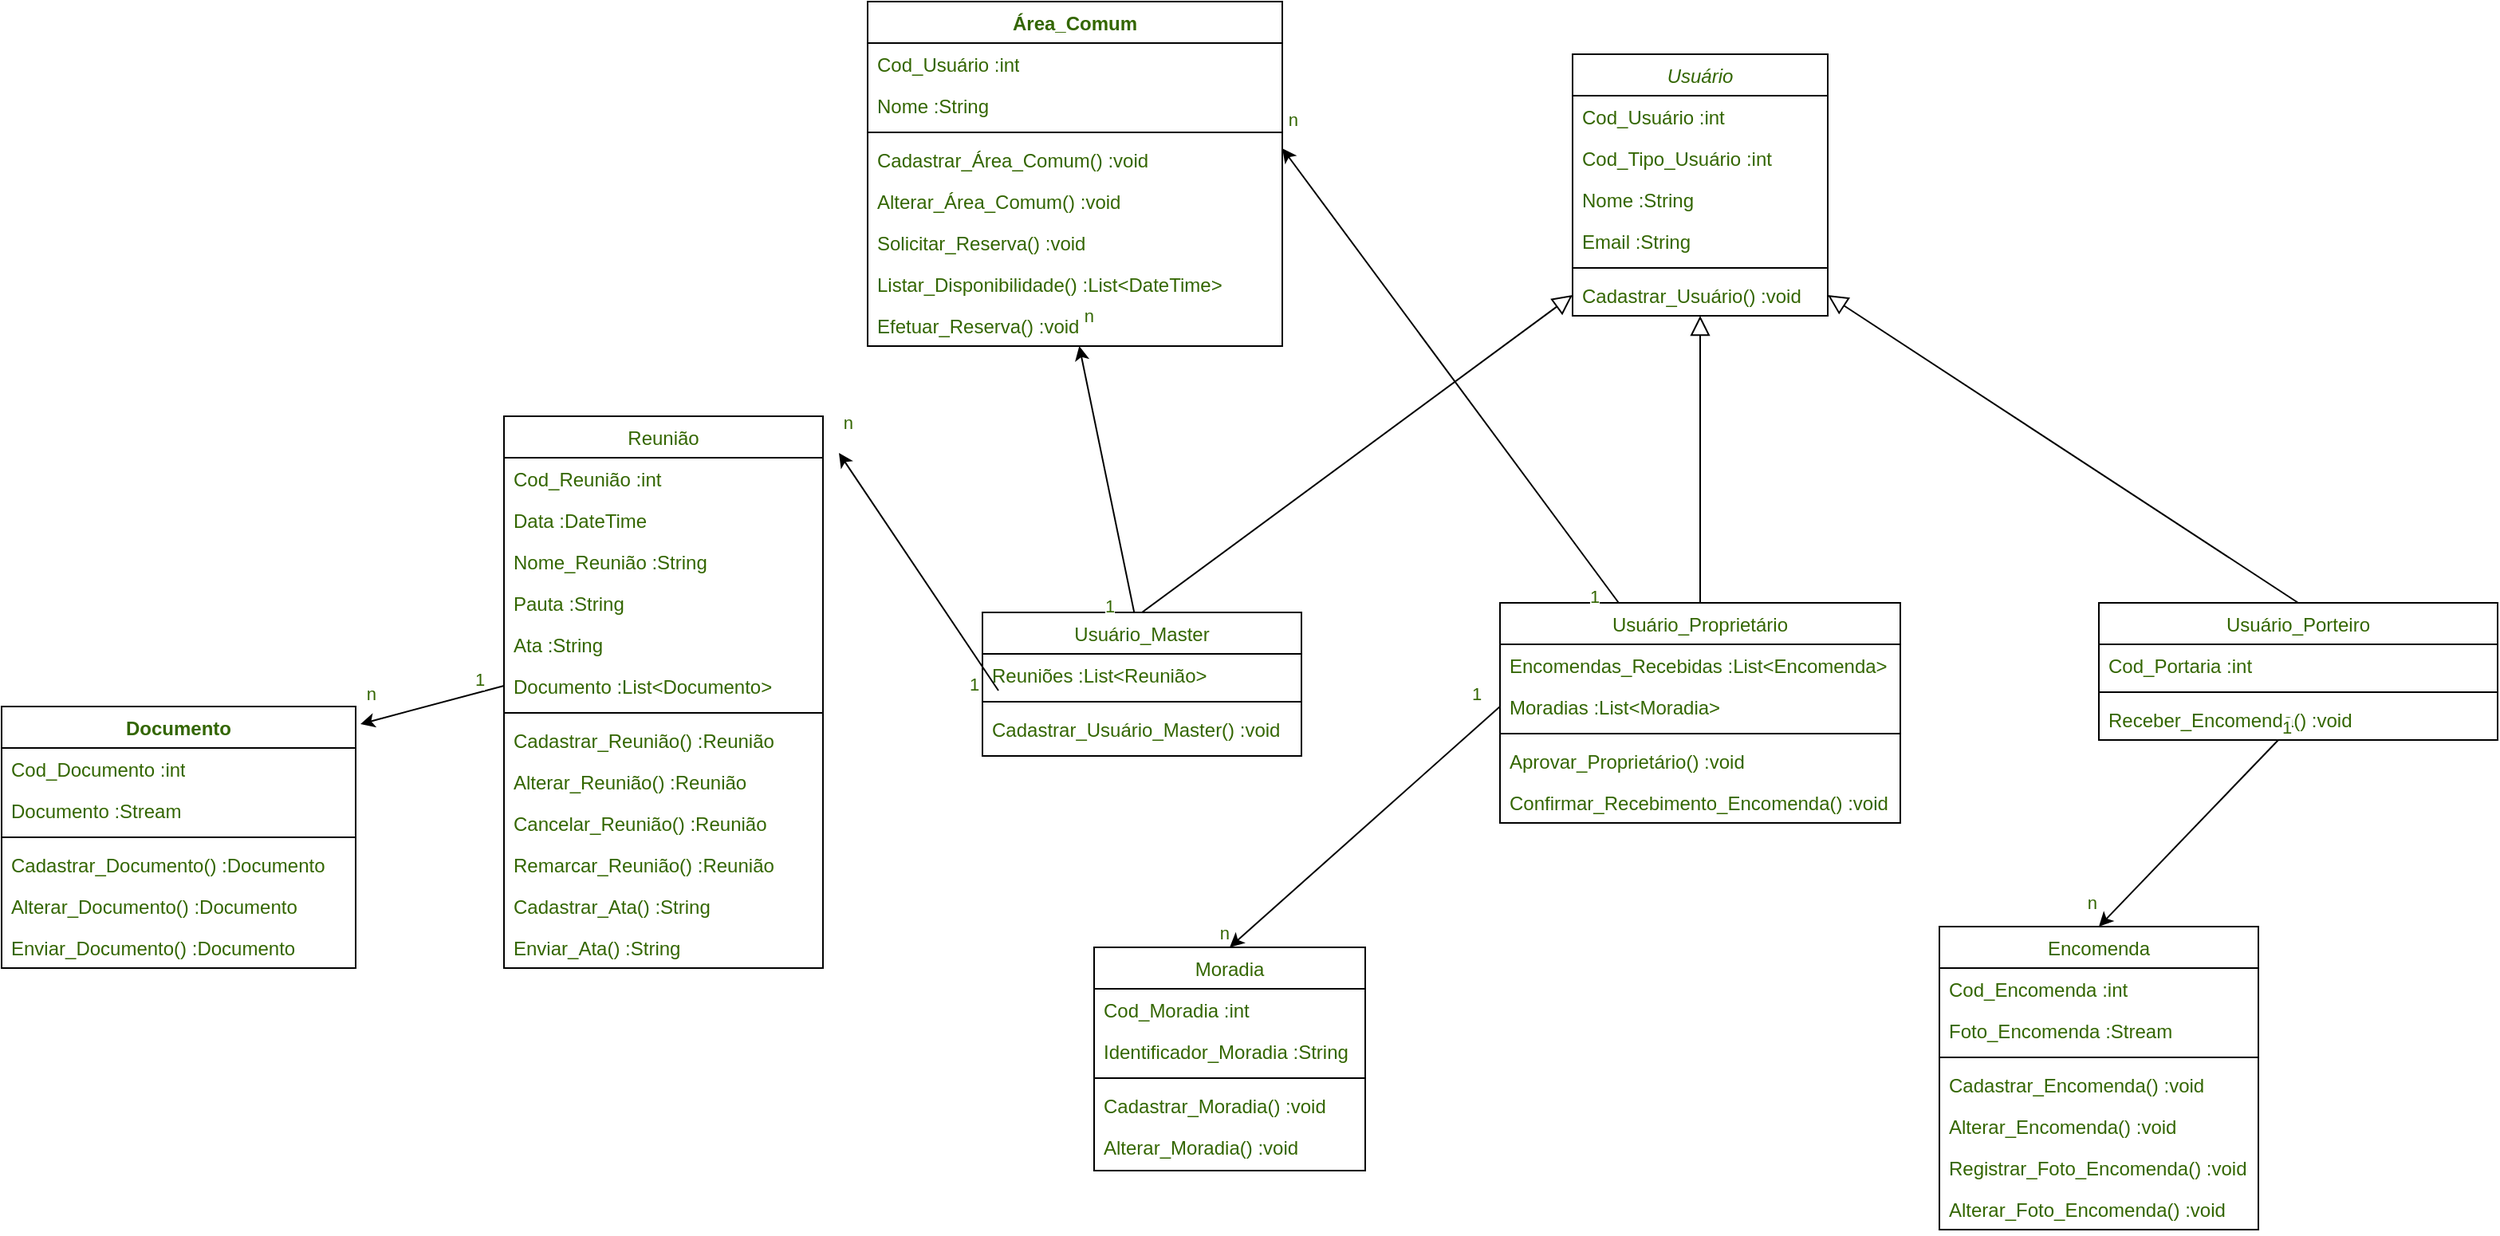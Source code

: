 <mxfile version="21.1.5" type="github" pages="3">
  <diagram id="C5RBs43oDa-KdzZeNtuy" name="Diagrama de Classes">
    <mxGraphModel dx="1707" dy="444" grid="0" gridSize="10" guides="1" tooltips="1" connect="1" arrows="1" fold="1" page="1" pageScale="1" pageWidth="827" pageHeight="1169" math="0" shadow="0">
      <root>
        <mxCell id="WIyWlLk6GJQsqaUBKTNV-0" />
        <mxCell id="WIyWlLk6GJQsqaUBKTNV-1" parent="WIyWlLk6GJQsqaUBKTNV-0" />
        <mxCell id="zkfFHV4jXpPFQw0GAbJ--0" value="Usuário" style="swimlane;fontStyle=2;align=center;verticalAlign=top;childLayout=stackLayout;horizontal=1;startSize=26;horizontalStack=0;resizeParent=1;resizeLast=0;collapsible=1;marginBottom=0;rounded=0;shadow=0;strokeWidth=1;fontColor=#336600;" parent="WIyWlLk6GJQsqaUBKTNV-1" vertex="1">
          <mxGeometry x="430" y="120" width="160" height="164" as="geometry">
            <mxRectangle x="230" y="140" width="160" height="26" as="alternateBounds" />
          </mxGeometry>
        </mxCell>
        <mxCell id="zkfFHV4jXpPFQw0GAbJ--1" value="Cod_Usuário :int" style="text;align=left;verticalAlign=top;spacingLeft=4;spacingRight=4;overflow=hidden;rotatable=0;points=[[0,0.5],[1,0.5]];portConstraint=eastwest;fontColor=#336600;" parent="zkfFHV4jXpPFQw0GAbJ--0" vertex="1">
          <mxGeometry y="26" width="160" height="26" as="geometry" />
        </mxCell>
        <mxCell id="8O1tlxKqsND0LwlO6VMx-36" value="Cod_Tipo_Usuário :int" style="text;align=left;verticalAlign=top;spacingLeft=4;spacingRight=4;overflow=hidden;rotatable=0;points=[[0,0.5],[1,0.5]];portConstraint=eastwest;fontColor=#336600;" parent="zkfFHV4jXpPFQw0GAbJ--0" vertex="1">
          <mxGeometry y="52" width="160" height="26" as="geometry" />
        </mxCell>
        <mxCell id="zkfFHV4jXpPFQw0GAbJ--2" value="Nome :String" style="text;align=left;verticalAlign=top;spacingLeft=4;spacingRight=4;overflow=hidden;rotatable=0;points=[[0,0.5],[1,0.5]];portConstraint=eastwest;rounded=0;shadow=0;html=0;fontColor=#336600;" parent="zkfFHV4jXpPFQw0GAbJ--0" vertex="1">
          <mxGeometry y="78" width="160" height="26" as="geometry" />
        </mxCell>
        <mxCell id="zkfFHV4jXpPFQw0GAbJ--3" value="Email :String" style="text;align=left;verticalAlign=top;spacingLeft=4;spacingRight=4;overflow=hidden;rotatable=0;points=[[0,0.5],[1,0.5]];portConstraint=eastwest;rounded=0;shadow=0;html=0;fontColor=#336600;" parent="zkfFHV4jXpPFQw0GAbJ--0" vertex="1">
          <mxGeometry y="104" width="160" height="26" as="geometry" />
        </mxCell>
        <mxCell id="zkfFHV4jXpPFQw0GAbJ--4" value="" style="line;html=1;strokeWidth=1;align=left;verticalAlign=middle;spacingTop=-1;spacingLeft=3;spacingRight=3;rotatable=0;labelPosition=right;points=[];portConstraint=eastwest;fontColor=#336600;" parent="zkfFHV4jXpPFQw0GAbJ--0" vertex="1">
          <mxGeometry y="130" width="160" height="8" as="geometry" />
        </mxCell>
        <mxCell id="zkfFHV4jXpPFQw0GAbJ--5" value="Cadastrar_Usuário() :void" style="text;align=left;verticalAlign=top;spacingLeft=4;spacingRight=4;overflow=hidden;rotatable=0;points=[[0,0.5],[1,0.5]];portConstraint=eastwest;fontColor=#336600;" parent="zkfFHV4jXpPFQw0GAbJ--0" vertex="1">
          <mxGeometry y="138" width="160" height="26" as="geometry" />
        </mxCell>
        <mxCell id="zkfFHV4jXpPFQw0GAbJ--6" value="Usuário_Master" style="swimlane;fontStyle=0;align=center;verticalAlign=top;childLayout=stackLayout;horizontal=1;startSize=26;horizontalStack=0;resizeParent=1;resizeLast=0;collapsible=1;marginBottom=0;rounded=0;shadow=0;strokeWidth=1;fontColor=#336600;" parent="WIyWlLk6GJQsqaUBKTNV-1" vertex="1">
          <mxGeometry x="60" y="470" width="200" height="90" as="geometry">
            <mxRectangle x="130" y="380" width="160" height="26" as="alternateBounds" />
          </mxGeometry>
        </mxCell>
        <mxCell id="zkfFHV4jXpPFQw0GAbJ--7" value="Reuniões :List&lt;Reunião&gt;" style="text;align=left;verticalAlign=top;spacingLeft=4;spacingRight=4;overflow=hidden;rotatable=0;points=[[0,0.5],[1,0.5]];portConstraint=eastwest;fontColor=#336600;" parent="zkfFHV4jXpPFQw0GAbJ--6" vertex="1">
          <mxGeometry y="26" width="200" height="26" as="geometry" />
        </mxCell>
        <mxCell id="zkfFHV4jXpPFQw0GAbJ--9" value="" style="line;html=1;strokeWidth=1;align=left;verticalAlign=middle;spacingTop=-1;spacingLeft=3;spacingRight=3;rotatable=0;labelPosition=right;points=[];portConstraint=eastwest;fontColor=#336600;" parent="zkfFHV4jXpPFQw0GAbJ--6" vertex="1">
          <mxGeometry y="52" width="200" height="8" as="geometry" />
        </mxCell>
        <mxCell id="8O1tlxKqsND0LwlO6VMx-40" value="Cadastrar_Usuário_Master() :void" style="text;align=left;verticalAlign=top;spacingLeft=4;spacingRight=4;overflow=hidden;rotatable=0;points=[[0,0.5],[1,0.5]];portConstraint=eastwest;fontColor=#336600;" parent="zkfFHV4jXpPFQw0GAbJ--6" vertex="1">
          <mxGeometry y="60" width="200" height="26" as="geometry" />
        </mxCell>
        <mxCell id="8O1tlxKqsND0LwlO6VMx-5" value="Moradia&#xa;" style="swimlane;fontStyle=0;align=center;verticalAlign=top;childLayout=stackLayout;horizontal=1;startSize=26;horizontalStack=0;resizeParent=1;resizeLast=0;collapsible=1;marginBottom=0;rounded=0;shadow=0;strokeWidth=1;fontColor=#336600;" parent="WIyWlLk6GJQsqaUBKTNV-1" vertex="1">
          <mxGeometry x="130" y="680" width="170" height="140" as="geometry">
            <mxRectangle x="130" y="380" width="160" height="26" as="alternateBounds" />
          </mxGeometry>
        </mxCell>
        <mxCell id="8O1tlxKqsND0LwlO6VMx-6" value="Cod_Moradia :int" style="text;align=left;verticalAlign=top;spacingLeft=4;spacingRight=4;overflow=hidden;rotatable=0;points=[[0,0.5],[1,0.5]];portConstraint=eastwest;fontColor=#336600;" parent="8O1tlxKqsND0LwlO6VMx-5" vertex="1">
          <mxGeometry y="26" width="170" height="26" as="geometry" />
        </mxCell>
        <mxCell id="8O1tlxKqsND0LwlO6VMx-7" value="Identificador_Moradia :String" style="text;align=left;verticalAlign=top;spacingLeft=4;spacingRight=4;overflow=hidden;rotatable=0;points=[[0,0.5],[1,0.5]];portConstraint=eastwest;rounded=0;shadow=0;html=0;fontColor=#336600;" parent="8O1tlxKqsND0LwlO6VMx-5" vertex="1">
          <mxGeometry y="52" width="170" height="26" as="geometry" />
        </mxCell>
        <mxCell id="8O1tlxKqsND0LwlO6VMx-8" value="" style="line;html=1;strokeWidth=1;align=left;verticalAlign=middle;spacingTop=-1;spacingLeft=3;spacingRight=3;rotatable=0;labelPosition=right;points=[];portConstraint=eastwest;fontColor=#336600;" parent="8O1tlxKqsND0LwlO6VMx-5" vertex="1">
          <mxGeometry y="78" width="170" height="8" as="geometry" />
        </mxCell>
        <mxCell id="8O1tlxKqsND0LwlO6VMx-9" value="Cadastrar_Moradia() :void" style="text;align=left;verticalAlign=top;spacingLeft=4;spacingRight=4;overflow=hidden;rotatable=0;points=[[0,0.5],[1,0.5]];portConstraint=eastwest;fontStyle=0;fontColor=#336600;" parent="8O1tlxKqsND0LwlO6VMx-5" vertex="1">
          <mxGeometry y="86" width="170" height="26" as="geometry" />
        </mxCell>
        <mxCell id="8O1tlxKqsND0LwlO6VMx-10" value="Alterar_Moradia() :void" style="text;align=left;verticalAlign=top;spacingLeft=4;spacingRight=4;overflow=hidden;rotatable=0;points=[[0,0.5],[1,0.5]];portConstraint=eastwest;fontColor=#336600;" parent="8O1tlxKqsND0LwlO6VMx-5" vertex="1">
          <mxGeometry y="112" width="170" height="26" as="geometry" />
        </mxCell>
        <mxCell id="8O1tlxKqsND0LwlO6VMx-17" value="" style="endArrow=classic;html=1;rounded=0;entryX=0.5;entryY=0;entryDx=0;entryDy=0;exitX=0;exitY=0.5;exitDx=0;exitDy=0;fontColor=#336600;" parent="WIyWlLk6GJQsqaUBKTNV-1" source="8O1tlxKqsND0LwlO6VMx-94" target="8O1tlxKqsND0LwlO6VMx-5" edge="1">
          <mxGeometry relative="1" as="geometry">
            <mxPoint x="370" y="530" as="sourcePoint" />
            <mxPoint x="670" y="441.5" as="targetPoint" />
          </mxGeometry>
        </mxCell>
        <mxCell id="8O1tlxKqsND0LwlO6VMx-19" value="1" style="edgeLabel;resizable=0;html=1;align=left;verticalAlign=bottom;fontColor=#336600;" parent="8O1tlxKqsND0LwlO6VMx-17" connectable="0" vertex="1">
          <mxGeometry x="-1" relative="1" as="geometry">
            <mxPoint x="-20" as="offset" />
          </mxGeometry>
        </mxCell>
        <mxCell id="8O1tlxKqsND0LwlO6VMx-20" value="n" style="edgeLabel;resizable=0;html=1;align=right;verticalAlign=bottom;fontColor=#336600;" parent="8O1tlxKqsND0LwlO6VMx-17" connectable="0" vertex="1">
          <mxGeometry x="1" relative="1" as="geometry" />
        </mxCell>
        <mxCell id="8O1tlxKqsND0LwlO6VMx-28" value="Usuário_Proprietário" style="swimlane;fontStyle=0;align=center;verticalAlign=top;childLayout=stackLayout;horizontal=1;startSize=26;horizontalStack=0;resizeParent=1;resizeLast=0;collapsible=1;marginBottom=0;rounded=0;shadow=0;strokeWidth=1;fontColor=#336600;" parent="WIyWlLk6GJQsqaUBKTNV-1" vertex="1">
          <mxGeometry x="384.5" y="464" width="251" height="138" as="geometry">
            <mxRectangle x="130" y="380" width="160" height="26" as="alternateBounds" />
          </mxGeometry>
        </mxCell>
        <mxCell id="8O1tlxKqsND0LwlO6VMx-29" value="Encomendas_Recebidas :List&lt;Encomenda&gt;" style="text;align=left;verticalAlign=top;spacingLeft=4;spacingRight=4;overflow=hidden;rotatable=0;points=[[0,0.5],[1,0.5]];portConstraint=eastwest;fontColor=#336600;" parent="8O1tlxKqsND0LwlO6VMx-28" vertex="1">
          <mxGeometry y="26" width="251" height="26" as="geometry" />
        </mxCell>
        <mxCell id="8O1tlxKqsND0LwlO6VMx-94" value="Moradias :List&lt;Moradia&gt;" style="text;align=left;verticalAlign=top;spacingLeft=4;spacingRight=4;overflow=hidden;rotatable=0;points=[[0,0.5],[1,0.5]];portConstraint=eastwest;fontColor=#336600;" parent="8O1tlxKqsND0LwlO6VMx-28" vertex="1">
          <mxGeometry y="52" width="251" height="26" as="geometry" />
        </mxCell>
        <mxCell id="8O1tlxKqsND0LwlO6VMx-32" value="" style="line;html=1;strokeWidth=1;align=left;verticalAlign=middle;spacingTop=-1;spacingLeft=3;spacingRight=3;rotatable=0;labelPosition=right;points=[];portConstraint=eastwest;fontColor=#336600;" parent="8O1tlxKqsND0LwlO6VMx-28" vertex="1">
          <mxGeometry y="78" width="251" height="8" as="geometry" />
        </mxCell>
        <mxCell id="8O1tlxKqsND0LwlO6VMx-33" value="Aprovar_Proprietário() :void" style="text;align=left;verticalAlign=top;spacingLeft=4;spacingRight=4;overflow=hidden;rotatable=0;points=[[0,0.5],[1,0.5]];portConstraint=eastwest;fontStyle=0;fontColor=#336600;" parent="8O1tlxKqsND0LwlO6VMx-28" vertex="1">
          <mxGeometry y="86" width="251" height="26" as="geometry" />
        </mxCell>
        <mxCell id="8O1tlxKqsND0LwlO6VMx-134" value="Confirmar_Recebimento_Encomenda() :void" style="text;align=left;verticalAlign=top;spacingLeft=4;spacingRight=4;overflow=hidden;rotatable=0;points=[[0,0.5],[1,0.5]];portConstraint=eastwest;fontStyle=0;fontColor=#336600;" parent="8O1tlxKqsND0LwlO6VMx-28" vertex="1">
          <mxGeometry y="112" width="251" height="26" as="geometry" />
        </mxCell>
        <mxCell id="8O1tlxKqsND0LwlO6VMx-43" value="Reunião" style="swimlane;fontStyle=0;align=center;verticalAlign=top;childLayout=stackLayout;horizontal=1;startSize=26;horizontalStack=0;resizeParent=1;resizeLast=0;collapsible=1;marginBottom=0;rounded=0;shadow=0;strokeWidth=1;fontColor=#336600;" parent="WIyWlLk6GJQsqaUBKTNV-1" vertex="1">
          <mxGeometry x="-240" y="347" width="200" height="346" as="geometry">
            <mxRectangle x="130" y="380" width="160" height="26" as="alternateBounds" />
          </mxGeometry>
        </mxCell>
        <mxCell id="8O1tlxKqsND0LwlO6VMx-51" value="Cod_Reunião :int" style="text;align=left;verticalAlign=top;spacingLeft=4;spacingRight=4;overflow=hidden;rotatable=0;points=[[0,0.5],[1,0.5]];portConstraint=eastwest;fontColor=#336600;" parent="8O1tlxKqsND0LwlO6VMx-43" vertex="1">
          <mxGeometry y="26" width="200" height="26" as="geometry" />
        </mxCell>
        <mxCell id="8O1tlxKqsND0LwlO6VMx-50" value="Data :DateTime" style="text;align=left;verticalAlign=top;spacingLeft=4;spacingRight=4;overflow=hidden;rotatable=0;points=[[0,0.5],[1,0.5]];portConstraint=eastwest;fontColor=#336600;" parent="8O1tlxKqsND0LwlO6VMx-43" vertex="1">
          <mxGeometry y="52" width="200" height="26" as="geometry" />
        </mxCell>
        <mxCell id="8O1tlxKqsND0LwlO6VMx-52" value="Nome_Reunião :String" style="text;align=left;verticalAlign=top;spacingLeft=4;spacingRight=4;overflow=hidden;rotatable=0;points=[[0,0.5],[1,0.5]];portConstraint=eastwest;fontColor=#336600;" parent="8O1tlxKqsND0LwlO6VMx-43" vertex="1">
          <mxGeometry y="78" width="200" height="26" as="geometry" />
        </mxCell>
        <mxCell id="8O1tlxKqsND0LwlO6VMx-53" value="Pauta :String" style="text;align=left;verticalAlign=top;spacingLeft=4;spacingRight=4;overflow=hidden;rotatable=0;points=[[0,0.5],[1,0.5]];portConstraint=eastwest;fontColor=#336600;" parent="8O1tlxKqsND0LwlO6VMx-43" vertex="1">
          <mxGeometry y="104" width="200" height="26" as="geometry" />
        </mxCell>
        <mxCell id="8O1tlxKqsND0LwlO6VMx-109" value="Ata :String" style="text;align=left;verticalAlign=top;spacingLeft=4;spacingRight=4;overflow=hidden;rotatable=0;points=[[0,0.5],[1,0.5]];portConstraint=eastwest;fontColor=#336600;" parent="8O1tlxKqsND0LwlO6VMx-43" vertex="1">
          <mxGeometry y="130" width="200" height="26" as="geometry" />
        </mxCell>
        <mxCell id="8O1tlxKqsND0LwlO6VMx-44" value="Documento :List&lt;Documento&gt;" style="text;align=left;verticalAlign=top;spacingLeft=4;spacingRight=4;overflow=hidden;rotatable=0;points=[[0,0.5],[1,0.5]];portConstraint=eastwest;fontColor=#336600;" parent="8O1tlxKqsND0LwlO6VMx-43" vertex="1">
          <mxGeometry y="156" width="200" height="26" as="geometry" />
        </mxCell>
        <mxCell id="8O1tlxKqsND0LwlO6VMx-45" value="" style="line;html=1;strokeWidth=1;align=left;verticalAlign=middle;spacingTop=-1;spacingLeft=3;spacingRight=3;rotatable=0;labelPosition=right;points=[];portConstraint=eastwest;fontColor=#336600;" parent="8O1tlxKqsND0LwlO6VMx-43" vertex="1">
          <mxGeometry y="182" width="200" height="8" as="geometry" />
        </mxCell>
        <mxCell id="8O1tlxKqsND0LwlO6VMx-56" value="Cadastrar_Reunião() :Reunião" style="text;align=left;verticalAlign=top;spacingLeft=4;spacingRight=4;overflow=hidden;rotatable=0;points=[[0,0.5],[1,0.5]];portConstraint=eastwest;fontColor=#336600;" parent="8O1tlxKqsND0LwlO6VMx-43" vertex="1">
          <mxGeometry y="190" width="200" height="26" as="geometry" />
        </mxCell>
        <mxCell id="8O1tlxKqsND0LwlO6VMx-55" value="Alterar_Reunião() :Reunião" style="text;align=left;verticalAlign=top;spacingLeft=4;spacingRight=4;overflow=hidden;rotatable=0;points=[[0,0.5],[1,0.5]];portConstraint=eastwest;fontColor=#336600;" parent="8O1tlxKqsND0LwlO6VMx-43" vertex="1">
          <mxGeometry y="216" width="200" height="26" as="geometry" />
        </mxCell>
        <mxCell id="8O1tlxKqsND0LwlO6VMx-57" value="Cancelar_Reunião() :Reunião" style="text;align=left;verticalAlign=top;spacingLeft=4;spacingRight=4;overflow=hidden;rotatable=0;points=[[0,0.5],[1,0.5]];portConstraint=eastwest;fontColor=#336600;" parent="8O1tlxKqsND0LwlO6VMx-43" vertex="1">
          <mxGeometry y="242" width="200" height="26" as="geometry" />
        </mxCell>
        <mxCell id="8O1tlxKqsND0LwlO6VMx-60" value="Remarcar_Reunião() :Reunião" style="text;align=left;verticalAlign=top;spacingLeft=4;spacingRight=4;overflow=hidden;rotatable=0;points=[[0,0.5],[1,0.5]];portConstraint=eastwest;fontColor=#336600;" parent="8O1tlxKqsND0LwlO6VMx-43" vertex="1">
          <mxGeometry y="268" width="200" height="26" as="geometry" />
        </mxCell>
        <mxCell id="8O1tlxKqsND0LwlO6VMx-59" value="Cadastrar_Ata() :String" style="text;align=left;verticalAlign=top;spacingLeft=4;spacingRight=4;overflow=hidden;rotatable=0;points=[[0,0.5],[1,0.5]];portConstraint=eastwest;fontColor=#336600;" parent="8O1tlxKqsND0LwlO6VMx-43" vertex="1">
          <mxGeometry y="294" width="200" height="26" as="geometry" />
        </mxCell>
        <mxCell id="8O1tlxKqsND0LwlO6VMx-58" value="Enviar_Ata() :String" style="text;align=left;verticalAlign=top;spacingLeft=4;spacingRight=4;overflow=hidden;rotatable=0;points=[[0,0.5],[1,0.5]];portConstraint=eastwest;fontColor=#336600;" parent="8O1tlxKqsND0LwlO6VMx-43" vertex="1">
          <mxGeometry y="320" width="200" height="26" as="geometry" />
        </mxCell>
        <mxCell id="8O1tlxKqsND0LwlO6VMx-66" value="Usuário_Porteiro" style="swimlane;fontStyle=0;align=center;verticalAlign=top;childLayout=stackLayout;horizontal=1;startSize=26;horizontalStack=0;resizeParent=1;resizeLast=0;collapsible=1;marginBottom=0;rounded=0;shadow=0;strokeWidth=1;fontColor=#336600;" parent="WIyWlLk6GJQsqaUBKTNV-1" vertex="1">
          <mxGeometry x="760" y="464" width="250" height="86" as="geometry">
            <mxRectangle x="130" y="380" width="160" height="26" as="alternateBounds" />
          </mxGeometry>
        </mxCell>
        <mxCell id="8O1tlxKqsND0LwlO6VMx-67" value="Cod_Portaria :int" style="text;align=left;verticalAlign=top;spacingLeft=4;spacingRight=4;overflow=hidden;rotatable=0;points=[[0,0.5],[1,0.5]];portConstraint=eastwest;fontColor=#336600;" parent="8O1tlxKqsND0LwlO6VMx-66" vertex="1">
          <mxGeometry y="26" width="250" height="26" as="geometry" />
        </mxCell>
        <mxCell id="8O1tlxKqsND0LwlO6VMx-68" value="" style="line;html=1;strokeWidth=1;align=left;verticalAlign=middle;spacingTop=-1;spacingLeft=3;spacingRight=3;rotatable=0;labelPosition=right;points=[];portConstraint=eastwest;fontColor=#336600;" parent="8O1tlxKqsND0LwlO6VMx-66" vertex="1">
          <mxGeometry y="52" width="250" height="8" as="geometry" />
        </mxCell>
        <mxCell id="8O1tlxKqsND0LwlO6VMx-69" value="Receber_Encomenda() :void" style="text;align=left;verticalAlign=top;spacingLeft=4;spacingRight=4;overflow=hidden;rotatable=0;points=[[0,0.5],[1,0.5]];portConstraint=eastwest;fontStyle=0;fontColor=#336600;" parent="8O1tlxKqsND0LwlO6VMx-66" vertex="1">
          <mxGeometry y="60" width="250" height="26" as="geometry" />
        </mxCell>
        <mxCell id="8O1tlxKqsND0LwlO6VMx-77" value="" style="endArrow=block;html=1;rounded=0;exitX=0.5;exitY=0;exitDx=0;exitDy=0;endFill=0;endSize=10;entryX=0;entryY=0.5;entryDx=0;entryDy=0;fontColor=#336600;" parent="WIyWlLk6GJQsqaUBKTNV-1" source="zkfFHV4jXpPFQw0GAbJ--6" target="zkfFHV4jXpPFQw0GAbJ--5" edge="1">
          <mxGeometry width="50" height="50" relative="1" as="geometry">
            <mxPoint x="410" y="440" as="sourcePoint" />
            <mxPoint x="250" y="280" as="targetPoint" />
          </mxGeometry>
        </mxCell>
        <mxCell id="8O1tlxKqsND0LwlO6VMx-78" value="" style="endArrow=block;html=1;rounded=0;exitX=0.5;exitY=0;exitDx=0;exitDy=0;endSize=10;endFill=0;fontColor=#336600;" parent="WIyWlLk6GJQsqaUBKTNV-1" source="8O1tlxKqsND0LwlO6VMx-28" target="zkfFHV4jXpPFQw0GAbJ--5" edge="1">
          <mxGeometry width="50" height="50" relative="1" as="geometry">
            <mxPoint x="410" y="440" as="sourcePoint" />
            <mxPoint x="290" y="290" as="targetPoint" />
          </mxGeometry>
        </mxCell>
        <mxCell id="8O1tlxKqsND0LwlO6VMx-79" value="" style="endArrow=block;html=1;rounded=0;exitX=0.5;exitY=0;exitDx=0;exitDy=0;endSize=10;endFill=0;entryX=1;entryY=0.5;entryDx=0;entryDy=0;fontColor=#336600;" parent="WIyWlLk6GJQsqaUBKTNV-1" source="8O1tlxKqsND0LwlO6VMx-66" target="zkfFHV4jXpPFQw0GAbJ--5" edge="1">
          <mxGeometry width="50" height="50" relative="1" as="geometry">
            <mxPoint x="410" y="440" as="sourcePoint" />
            <mxPoint x="380" y="280" as="targetPoint" />
          </mxGeometry>
        </mxCell>
        <mxCell id="8O1tlxKqsND0LwlO6VMx-81" value="Encomenda" style="swimlane;fontStyle=0;align=center;verticalAlign=top;childLayout=stackLayout;horizontal=1;startSize=26;horizontalStack=0;resizeParent=1;resizeLast=0;collapsible=1;marginBottom=0;rounded=0;shadow=0;strokeWidth=1;fontColor=#336600;" parent="WIyWlLk6GJQsqaUBKTNV-1" vertex="1">
          <mxGeometry x="660" y="667" width="200" height="190" as="geometry">
            <mxRectangle x="130" y="380" width="160" height="26" as="alternateBounds" />
          </mxGeometry>
        </mxCell>
        <mxCell id="8O1tlxKqsND0LwlO6VMx-82" value="Cod_Encomenda :int" style="text;align=left;verticalAlign=top;spacingLeft=4;spacingRight=4;overflow=hidden;rotatable=0;points=[[0,0.5],[1,0.5]];portConstraint=eastwest;fontColor=#336600;" parent="8O1tlxKqsND0LwlO6VMx-81" vertex="1">
          <mxGeometry y="26" width="200" height="26" as="geometry" />
        </mxCell>
        <mxCell id="8O1tlxKqsND0LwlO6VMx-83" value="Foto_Encomenda :Stream" style="text;align=left;verticalAlign=top;spacingLeft=4;spacingRight=4;overflow=hidden;rotatable=0;points=[[0,0.5],[1,0.5]];portConstraint=eastwest;rounded=0;shadow=0;html=0;fontColor=#336600;" parent="8O1tlxKqsND0LwlO6VMx-81" vertex="1">
          <mxGeometry y="52" width="200" height="26" as="geometry" />
        </mxCell>
        <mxCell id="8O1tlxKqsND0LwlO6VMx-85" value="" style="line;html=1;strokeWidth=1;align=left;verticalAlign=middle;spacingTop=-1;spacingLeft=3;spacingRight=3;rotatable=0;labelPosition=right;points=[];portConstraint=eastwest;fontColor=#336600;" parent="8O1tlxKqsND0LwlO6VMx-81" vertex="1">
          <mxGeometry y="78" width="200" height="8" as="geometry" />
        </mxCell>
        <mxCell id="8O1tlxKqsND0LwlO6VMx-86" value="Cadastrar_Encomenda() :void" style="text;align=left;verticalAlign=top;spacingLeft=4;spacingRight=4;overflow=hidden;rotatable=0;points=[[0,0.5],[1,0.5]];portConstraint=eastwest;fontStyle=0;fontColor=#336600;" parent="8O1tlxKqsND0LwlO6VMx-81" vertex="1">
          <mxGeometry y="86" width="200" height="26" as="geometry" />
        </mxCell>
        <mxCell id="8O1tlxKqsND0LwlO6VMx-95" value="Alterar_Encomenda() :void" style="text;align=left;verticalAlign=top;spacingLeft=4;spacingRight=4;overflow=hidden;rotatable=0;points=[[0,0.5],[1,0.5]];portConstraint=eastwest;fontStyle=0;fontColor=#336600;" parent="8O1tlxKqsND0LwlO6VMx-81" vertex="1">
          <mxGeometry y="112" width="200" height="26" as="geometry" />
        </mxCell>
        <mxCell id="8O1tlxKqsND0LwlO6VMx-96" value="Registrar_Foto_Encomenda() :void" style="text;align=left;verticalAlign=top;spacingLeft=4;spacingRight=4;overflow=hidden;rotatable=0;points=[[0,0.5],[1,0.5]];portConstraint=eastwest;fontStyle=0;fontColor=#336600;" parent="8O1tlxKqsND0LwlO6VMx-81" vertex="1">
          <mxGeometry y="138" width="200" height="26" as="geometry" />
        </mxCell>
        <mxCell id="8O1tlxKqsND0LwlO6VMx-97" value="Alterar_Foto_Encomenda() :void" style="text;align=left;verticalAlign=top;spacingLeft=4;spacingRight=4;overflow=hidden;rotatable=0;points=[[0,0.5],[1,0.5]];portConstraint=eastwest;fontStyle=0;fontColor=#336600;" parent="8O1tlxKqsND0LwlO6VMx-81" vertex="1">
          <mxGeometry y="164" width="200" height="26" as="geometry" />
        </mxCell>
        <mxCell id="8O1tlxKqsND0LwlO6VMx-88" value="" style="endArrow=classic;html=1;rounded=0;entryX=0.5;entryY=0;entryDx=0;entryDy=0;fontColor=#336600;" parent="WIyWlLk6GJQsqaUBKTNV-1" source="8O1tlxKqsND0LwlO6VMx-69" target="8O1tlxKqsND0LwlO6VMx-81" edge="1">
          <mxGeometry relative="1" as="geometry">
            <mxPoint x="340" y="490" as="sourcePoint" />
            <mxPoint x="254" y="670" as="targetPoint" />
          </mxGeometry>
        </mxCell>
        <mxCell id="8O1tlxKqsND0LwlO6VMx-90" value="1" style="edgeLabel;resizable=0;html=1;align=left;verticalAlign=bottom;fontColor=#336600;" parent="8O1tlxKqsND0LwlO6VMx-88" connectable="0" vertex="1">
          <mxGeometry x="-1" relative="1" as="geometry" />
        </mxCell>
        <mxCell id="8O1tlxKqsND0LwlO6VMx-91" value="n" style="edgeLabel;resizable=0;html=1;align=right;verticalAlign=bottom;fontColor=#336600;" parent="8O1tlxKqsND0LwlO6VMx-88" connectable="0" vertex="1">
          <mxGeometry x="1" relative="1" as="geometry">
            <mxPoint y="-7" as="offset" />
          </mxGeometry>
        </mxCell>
        <mxCell id="8O1tlxKqsND0LwlO6VMx-100" value="Área_Comum" style="swimlane;fontStyle=1;align=center;verticalAlign=top;childLayout=stackLayout;horizontal=1;startSize=26;horizontalStack=0;resizeParent=1;resizeParentMax=0;resizeLast=0;collapsible=1;marginBottom=0;whiteSpace=wrap;html=1;fontColor=#336600;" parent="WIyWlLk6GJQsqaUBKTNV-1" vertex="1">
          <mxGeometry x="-12" y="87" width="260" height="216" as="geometry" />
        </mxCell>
        <mxCell id="8O1tlxKqsND0LwlO6VMx-101" value="Cod_Usuário :int" style="text;strokeColor=none;fillColor=none;align=left;verticalAlign=top;spacingLeft=4;spacingRight=4;overflow=hidden;rotatable=0;points=[[0,0.5],[1,0.5]];portConstraint=eastwest;whiteSpace=wrap;html=1;fontColor=#336600;" parent="8O1tlxKqsND0LwlO6VMx-100" vertex="1">
          <mxGeometry y="26" width="260" height="26" as="geometry" />
        </mxCell>
        <mxCell id="8O1tlxKqsND0LwlO6VMx-124" value="Nome :String" style="text;strokeColor=none;fillColor=none;align=left;verticalAlign=top;spacingLeft=4;spacingRight=4;overflow=hidden;rotatable=0;points=[[0,0.5],[1,0.5]];portConstraint=eastwest;whiteSpace=wrap;html=1;fontColor=#336600;" parent="8O1tlxKqsND0LwlO6VMx-100" vertex="1">
          <mxGeometry y="52" width="260" height="26" as="geometry" />
        </mxCell>
        <mxCell id="8O1tlxKqsND0LwlO6VMx-102" value="" style="line;strokeWidth=1;fillColor=none;align=left;verticalAlign=middle;spacingTop=-1;spacingLeft=3;spacingRight=3;rotatable=0;labelPosition=right;points=[];portConstraint=eastwest;strokeColor=inherit;fontColor=#336600;" parent="8O1tlxKqsND0LwlO6VMx-100" vertex="1">
          <mxGeometry y="78" width="260" height="8" as="geometry" />
        </mxCell>
        <mxCell id="8O1tlxKqsND0LwlO6VMx-103" value="Cadastrar_Área_Comum() :void" style="text;strokeColor=none;fillColor=none;align=left;verticalAlign=top;spacingLeft=4;spacingRight=4;overflow=hidden;rotatable=0;points=[[0,0.5],[1,0.5]];portConstraint=eastwest;whiteSpace=wrap;html=1;fontColor=#336600;" parent="8O1tlxKqsND0LwlO6VMx-100" vertex="1">
          <mxGeometry y="86" width="260" height="26" as="geometry" />
        </mxCell>
        <mxCell id="8O1tlxKqsND0LwlO6VMx-125" value="Alterar_Área_Comum() :void" style="text;strokeColor=none;fillColor=none;align=left;verticalAlign=top;spacingLeft=4;spacingRight=4;overflow=hidden;rotatable=0;points=[[0,0.5],[1,0.5]];portConstraint=eastwest;whiteSpace=wrap;html=1;fontColor=#336600;" parent="8O1tlxKqsND0LwlO6VMx-100" vertex="1">
          <mxGeometry y="112" width="260" height="26" as="geometry" />
        </mxCell>
        <mxCell id="8O1tlxKqsND0LwlO6VMx-128" value="Solicitar_Reserva() :void" style="text;strokeColor=none;fillColor=none;align=left;verticalAlign=top;spacingLeft=4;spacingRight=4;overflow=hidden;rotatable=0;points=[[0,0.5],[1,0.5]];portConstraint=eastwest;whiteSpace=wrap;html=1;fontColor=#336600;" parent="8O1tlxKqsND0LwlO6VMx-100" vertex="1">
          <mxGeometry y="138" width="260" height="26" as="geometry" />
        </mxCell>
        <mxCell id="8O1tlxKqsND0LwlO6VMx-126" value="Listar_Disponibilidade() :List&amp;lt;DateTime&amp;gt;" style="text;strokeColor=none;fillColor=none;align=left;verticalAlign=top;spacingLeft=4;spacingRight=4;overflow=hidden;rotatable=0;points=[[0,0.5],[1,0.5]];portConstraint=eastwest;whiteSpace=wrap;html=1;fontColor=#336600;" parent="8O1tlxKqsND0LwlO6VMx-100" vertex="1">
          <mxGeometry y="164" width="260" height="26" as="geometry" />
        </mxCell>
        <mxCell id="8O1tlxKqsND0LwlO6VMx-129" value="Efetuar_Reserva() :void" style="text;strokeColor=none;fillColor=none;align=left;verticalAlign=top;spacingLeft=4;spacingRight=4;overflow=hidden;rotatable=0;points=[[0,0.5],[1,0.5]];portConstraint=eastwest;whiteSpace=wrap;html=1;fontColor=#336600;" parent="8O1tlxKqsND0LwlO6VMx-100" vertex="1">
          <mxGeometry y="190" width="260" height="26" as="geometry" />
        </mxCell>
        <mxCell id="8O1tlxKqsND0LwlO6VMx-104" value="Documento" style="swimlane;fontStyle=1;align=center;verticalAlign=top;childLayout=stackLayout;horizontal=1;startSize=26;horizontalStack=0;resizeParent=1;resizeParentMax=0;resizeLast=0;collapsible=1;marginBottom=0;whiteSpace=wrap;html=1;fontColor=#336600;" parent="WIyWlLk6GJQsqaUBKTNV-1" vertex="1">
          <mxGeometry x="-555" y="529" width="222" height="164" as="geometry" />
        </mxCell>
        <mxCell id="8O1tlxKqsND0LwlO6VMx-119" value="Cod_Documento :int" style="text;strokeColor=none;fillColor=none;align=left;verticalAlign=top;spacingLeft=4;spacingRight=4;overflow=hidden;rotatable=0;points=[[0,0.5],[1,0.5]];portConstraint=eastwest;whiteSpace=wrap;html=1;fontColor=#336600;" parent="8O1tlxKqsND0LwlO6VMx-104" vertex="1">
          <mxGeometry y="26" width="222" height="26" as="geometry" />
        </mxCell>
        <mxCell id="8O1tlxKqsND0LwlO6VMx-105" value="Documento :Stream" style="text;strokeColor=none;fillColor=none;align=left;verticalAlign=top;spacingLeft=4;spacingRight=4;overflow=hidden;rotatable=0;points=[[0,0.5],[1,0.5]];portConstraint=eastwest;whiteSpace=wrap;html=1;fontColor=#336600;" parent="8O1tlxKqsND0LwlO6VMx-104" vertex="1">
          <mxGeometry y="52" width="222" height="26" as="geometry" />
        </mxCell>
        <mxCell id="8O1tlxKqsND0LwlO6VMx-106" value="" style="line;strokeWidth=1;fillColor=none;align=left;verticalAlign=middle;spacingTop=-1;spacingLeft=3;spacingRight=3;rotatable=0;labelPosition=right;points=[];portConstraint=eastwest;strokeColor=inherit;fontColor=#336600;" parent="8O1tlxKqsND0LwlO6VMx-104" vertex="1">
          <mxGeometry y="78" width="222" height="8" as="geometry" />
        </mxCell>
        <mxCell id="8O1tlxKqsND0LwlO6VMx-122" value="Cadastrar_Documento() :Documento" style="text;strokeColor=none;fillColor=none;align=left;verticalAlign=top;spacingLeft=4;spacingRight=4;overflow=hidden;rotatable=0;points=[[0,0.5],[1,0.5]];portConstraint=eastwest;whiteSpace=wrap;html=1;fontColor=#336600;" parent="8O1tlxKqsND0LwlO6VMx-104" vertex="1">
          <mxGeometry y="86" width="222" height="26" as="geometry" />
        </mxCell>
        <mxCell id="8O1tlxKqsND0LwlO6VMx-121" value="Alterar_Documento() :Documento" style="text;strokeColor=none;fillColor=none;align=left;verticalAlign=top;spacingLeft=4;spacingRight=4;overflow=hidden;rotatable=0;points=[[0,0.5],[1,0.5]];portConstraint=eastwest;whiteSpace=wrap;html=1;fontColor=#336600;" parent="8O1tlxKqsND0LwlO6VMx-104" vertex="1">
          <mxGeometry y="112" width="222" height="26" as="geometry" />
        </mxCell>
        <mxCell id="8O1tlxKqsND0LwlO6VMx-107" value="Enviar_Documento() :Documento" style="text;strokeColor=none;fillColor=none;align=left;verticalAlign=top;spacingLeft=4;spacingRight=4;overflow=hidden;rotatable=0;points=[[0,0.5],[1,0.5]];portConstraint=eastwest;whiteSpace=wrap;html=1;fontColor=#336600;" parent="8O1tlxKqsND0LwlO6VMx-104" vertex="1">
          <mxGeometry y="138" width="222" height="26" as="geometry" />
        </mxCell>
        <mxCell id="8O1tlxKqsND0LwlO6VMx-114" value="" style="endArrow=classic;html=1;rounded=0;exitX=0;exitY=0.5;exitDx=0;exitDy=0;fontColor=#336600;" parent="WIyWlLk6GJQsqaUBKTNV-1" source="8O1tlxKqsND0LwlO6VMx-44" edge="1">
          <mxGeometry relative="1" as="geometry">
            <mxPoint x="-250" y="520" as="sourcePoint" />
            <mxPoint x="-330" y="540" as="targetPoint" />
          </mxGeometry>
        </mxCell>
        <mxCell id="8O1tlxKqsND0LwlO6VMx-116" value="1" style="edgeLabel;resizable=0;html=1;align=left;verticalAlign=bottom;fontColor=#336600;" parent="8O1tlxKqsND0LwlO6VMx-114" connectable="0" vertex="1">
          <mxGeometry x="-1" relative="1" as="geometry">
            <mxPoint x="-20" y="4" as="offset" />
          </mxGeometry>
        </mxCell>
        <mxCell id="8O1tlxKqsND0LwlO6VMx-117" value="n" style="edgeLabel;resizable=0;html=1;align=right;verticalAlign=bottom;fontColor=#336600;" parent="8O1tlxKqsND0LwlO6VMx-114" connectable="0" vertex="1">
          <mxGeometry x="1" relative="1" as="geometry">
            <mxPoint x="10" y="-10" as="offset" />
          </mxGeometry>
        </mxCell>
        <mxCell id="8O1tlxKqsND0LwlO6VMx-130" value="" style="endArrow=classic;html=1;rounded=0;fontColor=#336600;exitX=0.476;exitY=0.004;exitDx=0;exitDy=0;exitPerimeter=0;" parent="WIyWlLk6GJQsqaUBKTNV-1" source="zkfFHV4jXpPFQw0GAbJ--6" target="8O1tlxKqsND0LwlO6VMx-129" edge="1">
          <mxGeometry relative="1" as="geometry">
            <mxPoint x="160" y="463" as="sourcePoint" />
            <mxPoint x="83" y="346.998" as="targetPoint" />
          </mxGeometry>
        </mxCell>
        <mxCell id="8O1tlxKqsND0LwlO6VMx-131" value="1" style="edgeLabel;resizable=0;html=1;align=left;verticalAlign=bottom;fontColor=#336600;" parent="8O1tlxKqsND0LwlO6VMx-130" connectable="0" vertex="1">
          <mxGeometry x="-1" relative="1" as="geometry">
            <mxPoint x="-20" y="4" as="offset" />
          </mxGeometry>
        </mxCell>
        <mxCell id="8O1tlxKqsND0LwlO6VMx-132" value="n" style="edgeLabel;resizable=0;html=1;align=right;verticalAlign=bottom;fontColor=#336600;" parent="8O1tlxKqsND0LwlO6VMx-130" connectable="0" vertex="1">
          <mxGeometry x="1" relative="1" as="geometry">
            <mxPoint x="10" y="-10" as="offset" />
          </mxGeometry>
        </mxCell>
        <mxCell id="KiuC5kgm1XBdnwJP5NuW-0" value="" style="endArrow=classic;html=1;rounded=0;exitX=0;exitY=0.5;exitDx=0;exitDy=0;entryX=1;entryY=0.038;entryDx=0;entryDy=0;entryPerimeter=0;fontColor=#336600;" parent="WIyWlLk6GJQsqaUBKTNV-1" edge="1">
          <mxGeometry relative="1" as="geometry">
            <mxPoint x="70" y="519" as="sourcePoint" />
            <mxPoint x="-30" y="370" as="targetPoint" />
          </mxGeometry>
        </mxCell>
        <mxCell id="KiuC5kgm1XBdnwJP5NuW-1" value="1" style="edgeLabel;resizable=0;html=1;align=left;verticalAlign=bottom;fontColor=#336600;" parent="KiuC5kgm1XBdnwJP5NuW-0" connectable="0" vertex="1">
          <mxGeometry x="-1" relative="1" as="geometry">
            <mxPoint x="-20" y="4" as="offset" />
          </mxGeometry>
        </mxCell>
        <mxCell id="KiuC5kgm1XBdnwJP5NuW-2" value="n" style="edgeLabel;resizable=0;html=1;align=right;verticalAlign=bottom;fontColor=#336600;" parent="KiuC5kgm1XBdnwJP5NuW-0" connectable="0" vertex="1">
          <mxGeometry x="1" relative="1" as="geometry">
            <mxPoint x="10" y="-10" as="offset" />
          </mxGeometry>
        </mxCell>
        <mxCell id="KiuC5kgm1XBdnwJP5NuW-4" value="" style="endArrow=classic;html=1;rounded=0;fontColor=#336600;" parent="WIyWlLk6GJQsqaUBKTNV-1" source="8O1tlxKqsND0LwlO6VMx-28" edge="1">
          <mxGeometry relative="1" as="geometry">
            <mxPoint x="464" y="449" as="sourcePoint" />
            <mxPoint x="248" y="179" as="targetPoint" />
          </mxGeometry>
        </mxCell>
        <mxCell id="KiuC5kgm1XBdnwJP5NuW-5" value="1" style="edgeLabel;resizable=0;html=1;align=left;verticalAlign=bottom;fontColor=#336600;" parent="KiuC5kgm1XBdnwJP5NuW-4" connectable="0" vertex="1">
          <mxGeometry x="-1" relative="1" as="geometry">
            <mxPoint x="-20" y="4" as="offset" />
          </mxGeometry>
        </mxCell>
        <mxCell id="KiuC5kgm1XBdnwJP5NuW-6" value="n" style="edgeLabel;resizable=0;html=1;align=right;verticalAlign=bottom;fontColor=#336600;" parent="KiuC5kgm1XBdnwJP5NuW-4" connectable="0" vertex="1">
          <mxGeometry x="1" relative="1" as="geometry">
            <mxPoint x="10" y="-10" as="offset" />
          </mxGeometry>
        </mxCell>
      </root>
    </mxGraphModel>
  </diagram>
  <diagram id="hjomb6IzIIRQFFOjNvuM" name="Fluxograma">
    <mxGraphModel dx="1866" dy="1705" grid="0" gridSize="10" guides="1" tooltips="1" connect="1" arrows="1" fold="1" page="1" pageScale="1" pageWidth="827" pageHeight="1169" math="0" shadow="0">
      <root>
        <mxCell id="0" />
        <mxCell id="1" parent="0" />
        <mxCell id="O75IVWUj4hi5aiR4DT5d-1" style="edgeStyle=orthogonalEdgeStyle;rounded=0;orthogonalLoop=1;jettySize=auto;html=1;" parent="1" source="O75IVWUj4hi5aiR4DT5d-2" target="O75IVWUj4hi5aiR4DT5d-9" edge="1">
          <mxGeometry relative="1" as="geometry" />
        </mxCell>
        <mxCell id="O75IVWUj4hi5aiR4DT5d-2" value="cadastrar usuário" style="rounded=1;whiteSpace=wrap;html=1;fillColor=#d0cee2;strokeColor=#56517e;" parent="1" vertex="1">
          <mxGeometry x="-245" y="-520" width="120" height="60" as="geometry" />
        </mxCell>
        <mxCell id="O75IVWUj4hi5aiR4DT5d-3" style="edgeStyle=orthogonalEdgeStyle;rounded=0;orthogonalLoop=1;jettySize=auto;html=1;fontFamily=Helvetica;fontSize=12;fontColor=default;" parent="1" source="O75IVWUj4hi5aiR4DT5d-4" target="O75IVWUj4hi5aiR4DT5d-14" edge="1">
          <mxGeometry relative="1" as="geometry" />
        </mxCell>
        <mxCell id="O75IVWUj4hi5aiR4DT5d-4" value="cadastrar moradia" style="rounded=1;whiteSpace=wrap;html=1;fillColor=#d0cee2;strokeColor=#56517e;" parent="1" vertex="1">
          <mxGeometry x="-245" y="-250" width="120" height="60" as="geometry" />
        </mxCell>
        <mxCell id="O75IVWUj4hi5aiR4DT5d-5" style="edgeStyle=orthogonalEdgeStyle;rounded=0;orthogonalLoop=1;jettySize=auto;html=1;entryX=0;entryY=0.5;entryDx=0;entryDy=0;" parent="1" source="O75IVWUj4hi5aiR4DT5d-7" target="O75IVWUj4hi5aiR4DT5d-2" edge="1">
          <mxGeometry relative="1" as="geometry" />
        </mxCell>
        <mxCell id="O75IVWUj4hi5aiR4DT5d-6" style="edgeStyle=orthogonalEdgeStyle;rounded=0;orthogonalLoop=1;jettySize=auto;html=1;entryX=0;entryY=0.5;entryDx=0;entryDy=0;" parent="1" source="O75IVWUj4hi5aiR4DT5d-7" target="O75IVWUj4hi5aiR4DT5d-4" edge="1">
          <mxGeometry relative="1" as="geometry" />
        </mxCell>
        <mxCell id="O75IVWUj4hi5aiR4DT5d-7" value="início" style="html=1;dashed=0;whiteSpace=wrap;shape=mxgraph.dfd.start;fillColor=#00CC00;" parent="1" vertex="1">
          <mxGeometry x="-485" y="-410" width="80" height="30" as="geometry" />
        </mxCell>
        <mxCell id="O75IVWUj4hi5aiR4DT5d-8" style="edgeStyle=orthogonalEdgeStyle;rounded=0;orthogonalLoop=1;jettySize=auto;html=1;entryX=0;entryY=0.5;entryDx=0;entryDy=0;" parent="1" source="O75IVWUj4hi5aiR4DT5d-9" target="O75IVWUj4hi5aiR4DT5d-24" edge="1">
          <mxGeometry relative="1" as="geometry">
            <mxPoint x="375" y="-460" as="targetPoint" />
          </mxGeometry>
        </mxCell>
        <mxCell id="O75IVWUj4hi5aiR4DT5d-9" value="cadastro realizado?" style="rhombus;whiteSpace=wrap;html=1;fillColor=#fff2cc;strokeColor=#d6b656;" parent="1" vertex="1">
          <mxGeometry x="-25" y="-530" width="80" height="80" as="geometry" />
        </mxCell>
        <mxCell id="O75IVWUj4hi5aiR4DT5d-10" style="edgeStyle=orthogonalEdgeStyle;rounded=0;orthogonalLoop=1;jettySize=auto;html=1;entryX=0.5;entryY=0;entryDx=0;entryDy=0;fontFamily=Helvetica;fontSize=12;fontColor=default;" parent="1" source="O75IVWUj4hi5aiR4DT5d-11" target="O75IVWUj4hi5aiR4DT5d-2" edge="1">
          <mxGeometry relative="1" as="geometry" />
        </mxCell>
        <mxCell id="O75IVWUj4hi5aiR4DT5d-11" value="verificar dados usuário" style="rounded=1;whiteSpace=wrap;html=1;fillColor=#d0cee2;strokeColor=#56517e;" parent="1" vertex="1">
          <mxGeometry x="-45" y="-640" width="120" height="60" as="geometry" />
        </mxCell>
        <mxCell id="O75IVWUj4hi5aiR4DT5d-12" style="edgeStyle=orthogonalEdgeStyle;rounded=0;orthogonalLoop=1;jettySize=auto;html=1;fontFamily=Helvetica;fontSize=12;fontColor=default;" parent="1" source="O75IVWUj4hi5aiR4DT5d-14" target="O75IVWUj4hi5aiR4DT5d-21" edge="1">
          <mxGeometry relative="1" as="geometry" />
        </mxCell>
        <mxCell id="O75IVWUj4hi5aiR4DT5d-13" style="edgeStyle=orthogonalEdgeStyle;rounded=0;orthogonalLoop=1;jettySize=auto;html=1;entryX=1;entryY=0.5;entryDx=0;entryDy=0;fontFamily=Helvetica;fontSize=12;fontColor=default;exitX=0.5;exitY=0;exitDx=0;exitDy=0;" parent="1" source="O75IVWUj4hi5aiR4DT5d-14" target="O75IVWUj4hi5aiR4DT5d-16" edge="1">
          <mxGeometry relative="1" as="geometry" />
        </mxCell>
        <mxCell id="O75IVWUj4hi5aiR4DT5d-14" value="cadastro realizado?" style="rhombus;whiteSpace=wrap;html=1;fillColor=#fff2cc;strokeColor=#d6b656;" parent="1" vertex="1">
          <mxGeometry x="-35" y="-260" width="80" height="80" as="geometry" />
        </mxCell>
        <mxCell id="O75IVWUj4hi5aiR4DT5d-15" style="edgeStyle=orthogonalEdgeStyle;rounded=0;orthogonalLoop=1;jettySize=auto;html=1;fontFamily=Helvetica;fontSize=12;fontColor=default;exitX=0;exitY=0.5;exitDx=0;exitDy=0;" parent="1" source="O75IVWUj4hi5aiR4DT5d-16" target="O75IVWUj4hi5aiR4DT5d-4" edge="1">
          <mxGeometry relative="1" as="geometry" />
        </mxCell>
        <mxCell id="O75IVWUj4hi5aiR4DT5d-16" value="verificar dados moradia" style="rounded=1;whiteSpace=wrap;html=1;fillColor=#d0cee2;strokeColor=#56517e;" parent="1" vertex="1">
          <mxGeometry x="-165" y="-370" width="120" height="60" as="geometry" />
        </mxCell>
        <mxCell id="O75IVWUj4hi5aiR4DT5d-17" value="Fim" style="html=1;dashed=0;whiteSpace=wrap;shape=mxgraph.dfd.start;strokeColor=default;fontFamily=Helvetica;fontSize=12;fontColor=default;fillColor=#FF0000;" parent="1" vertex="1">
          <mxGeometry x="225" y="-330" width="80" height="30" as="geometry" />
        </mxCell>
        <mxCell id="O75IVWUj4hi5aiR4DT5d-18" value="Fim" style="html=1;dashed=0;whiteSpace=wrap;shape=mxgraph.dfd.start;strokeColor=default;fontFamily=Helvetica;fontSize=12;fontColor=default;fillColor=#FF0000;" parent="1" vertex="1">
          <mxGeometry x="315" y="-505" width="80" height="30" as="geometry" />
        </mxCell>
        <mxCell id="O75IVWUj4hi5aiR4DT5d-19" style="edgeStyle=orthogonalEdgeStyle;rounded=0;orthogonalLoop=1;jettySize=auto;html=1;fontFamily=Helvetica;fontSize=12;fontColor=default;entryX=0;entryY=0.5;entryDx=0;entryDy=0;entryPerimeter=0;" parent="1" source="O75IVWUj4hi5aiR4DT5d-21" target="O75IVWUj4hi5aiR4DT5d-17" edge="1">
          <mxGeometry relative="1" as="geometry" />
        </mxCell>
        <mxCell id="O75IVWUj4hi5aiR4DT5d-20" style="edgeStyle=orthogonalEdgeStyle;rounded=0;orthogonalLoop=1;jettySize=auto;html=1;fontFamily=Helvetica;fontSize=12;fontColor=default;" parent="1" source="O75IVWUj4hi5aiR4DT5d-21" target="O75IVWUj4hi5aiR4DT5d-28" edge="1">
          <mxGeometry relative="1" as="geometry" />
        </mxCell>
        <mxCell id="O75IVWUj4hi5aiR4DT5d-21" value="moradia cadastrada" style="rounded=1;whiteSpace=wrap;html=1;fillColor=#d0cee2;strokeColor=#56517e;" parent="1" vertex="1">
          <mxGeometry x="135" y="-250" width="120" height="60" as="geometry" />
        </mxCell>
        <mxCell id="O75IVWUj4hi5aiR4DT5d-22" style="edgeStyle=orthogonalEdgeStyle;rounded=0;orthogonalLoop=1;jettySize=auto;html=1;fontFamily=Helvetica;fontSize=12;fontColor=default;" parent="1" source="O75IVWUj4hi5aiR4DT5d-24" target="O75IVWUj4hi5aiR4DT5d-18" edge="1">
          <mxGeometry relative="1" as="geometry" />
        </mxCell>
        <mxCell id="O75IVWUj4hi5aiR4DT5d-23" style="edgeStyle=orthogonalEdgeStyle;rounded=0;orthogonalLoop=1;jettySize=auto;html=1;fontFamily=Helvetica;fontSize=12;fontColor=default;" parent="1" source="O75IVWUj4hi5aiR4DT5d-9" target="O75IVWUj4hi5aiR4DT5d-102" edge="1">
          <mxGeometry relative="1" as="geometry">
            <mxPoint x="315" y="-640" as="targetPoint" />
            <mxPoint x="14" y="-534" as="sourcePoint" />
          </mxGeometry>
        </mxCell>
        <mxCell id="O75IVWUj4hi5aiR4DT5d-24" value="usuário cadastrado" style="rounded=1;whiteSpace=wrap;html=1;fillColor=#d0cee2;strokeColor=#56517e;" parent="1" vertex="1">
          <mxGeometry x="138" y="-520" width="120" height="60" as="geometry" />
        </mxCell>
        <mxCell id="O75IVWUj4hi5aiR4DT5d-25" style="edgeStyle=orthogonalEdgeStyle;rounded=0;orthogonalLoop=1;jettySize=auto;html=1;fontFamily=Helvetica;fontSize=12;fontColor=default;" parent="1" source="O75IVWUj4hi5aiR4DT5d-26" target="O75IVWUj4hi5aiR4DT5d-28" edge="1">
          <mxGeometry relative="1" as="geometry" />
        </mxCell>
        <mxCell id="O75IVWUj4hi5aiR4DT5d-26" value="agendar reunião" style="rounded=1;whiteSpace=wrap;html=1;" parent="1" vertex="1">
          <mxGeometry x="-115" y="-55" width="120" height="60" as="geometry" />
        </mxCell>
        <mxCell id="O75IVWUj4hi5aiR4DT5d-27" style="edgeStyle=orthogonalEdgeStyle;rounded=0;orthogonalLoop=1;jettySize=auto;html=1;fontFamily=Helvetica;fontSize=12;fontColor=default;" parent="1" source="O75IVWUj4hi5aiR4DT5d-28" target="O75IVWUj4hi5aiR4DT5d-34" edge="1">
          <mxGeometry relative="1" as="geometry" />
        </mxCell>
        <mxCell id="O75IVWUj4hi5aiR4DT5d-28" value="&lt;div&gt;verificar &lt;br&gt;&lt;/div&gt;&lt;div&gt;cadastro&lt;/div&gt;&amp;nbsp;usu.Prop" style="shape=parallelogram;perimeter=parallelogramPerimeter;whiteSpace=wrap;html=1;dashed=0;strokeColor=default;fontFamily=Helvetica;fontSize=12;fontColor=default;fillColor=#FFB366;" parent="1" vertex="1">
          <mxGeometry x="145" y="-50" width="100" height="50" as="geometry" />
        </mxCell>
        <mxCell id="O75IVWUj4hi5aiR4DT5d-29" style="edgeStyle=orthogonalEdgeStyle;rounded=0;orthogonalLoop=1;jettySize=auto;html=1;fontFamily=Helvetica;fontSize=12;fontColor=default;exitX=1;exitY=0.5;exitDx=0;exitDy=0;" parent="1" source="O75IVWUj4hi5aiR4DT5d-31" target="O75IVWUj4hi5aiR4DT5d-36" edge="1">
          <mxGeometry relative="1" as="geometry" />
        </mxCell>
        <mxCell id="O75IVWUj4hi5aiR4DT5d-30" style="edgeStyle=orthogonalEdgeStyle;rounded=0;orthogonalLoop=1;jettySize=auto;html=1;entryX=0.592;entryY=-0.039;entryDx=0;entryDy=0;entryPerimeter=0;fontFamily=Helvetica;fontSize=12;fontColor=default;exitX=0.5;exitY=1;exitDx=0;exitDy=0;" parent="1" source="O75IVWUj4hi5aiR4DT5d-31" target="O75IVWUj4hi5aiR4DT5d-40" edge="1">
          <mxGeometry relative="1" as="geometry" />
        </mxCell>
        <mxCell id="O75IVWUj4hi5aiR4DT5d-31" value="encaminhar alerta a usu.Proprietário" style="rounded=1;whiteSpace=wrap;html=1;fillColor=#d0cee2;strokeColor=#56517e;" parent="1" vertex="1">
          <mxGeometry x="595" y="-55" width="120" height="60" as="geometry" />
        </mxCell>
        <mxCell id="O75IVWUj4hi5aiR4DT5d-32" style="edgeStyle=orthogonalEdgeStyle;rounded=0;orthogonalLoop=1;jettySize=auto;html=1;fontFamily=Helvetica;fontSize=12;fontColor=default;" parent="1" source="O75IVWUj4hi5aiR4DT5d-34" target="O75IVWUj4hi5aiR4DT5d-31" edge="1">
          <mxGeometry relative="1" as="geometry" />
        </mxCell>
        <mxCell id="O75IVWUj4hi5aiR4DT5d-33" style="edgeStyle=orthogonalEdgeStyle;rounded=0;orthogonalLoop=1;jettySize=auto;html=1;entryX=0.5;entryY=0;entryDx=0;entryDy=0;fontFamily=Helvetica;fontSize=12;fontColor=default;exitX=0.5;exitY=0;exitDx=0;exitDy=0;" parent="1" source="O75IVWUj4hi5aiR4DT5d-34" target="O75IVWUj4hi5aiR4DT5d-11" edge="1">
          <mxGeometry relative="1" as="geometry">
            <Array as="points">
              <mxPoint x="445" y="-670" />
              <mxPoint x="15" y="-670" />
            </Array>
          </mxGeometry>
        </mxCell>
        <mxCell id="O75IVWUj4hi5aiR4DT5d-34" value="usu.Prop cadastrado?" style="rhombus;whiteSpace=wrap;html=1;fillColor=#fff2cc;strokeColor=#d6b656;" parent="1" vertex="1">
          <mxGeometry x="405" y="-65" width="80" height="80" as="geometry" />
        </mxCell>
        <mxCell id="O75IVWUj4hi5aiR4DT5d-35" style="edgeStyle=orthogonalEdgeStyle;rounded=0;orthogonalLoop=1;jettySize=auto;html=1;fontFamily=Helvetica;fontSize=12;fontColor=default;" parent="1" source="O75IVWUj4hi5aiR4DT5d-36" target="O75IVWUj4hi5aiR4DT5d-38" edge="1">
          <mxGeometry relative="1" as="geometry" />
        </mxCell>
        <mxCell id="O75IVWUj4hi5aiR4DT5d-36" value="reunião condomínio" style="rounded=1;whiteSpace=wrap;html=1;fillColor=#d0cee2;strokeColor=#56517e;" parent="1" vertex="1">
          <mxGeometry x="765" y="135" width="120" height="60" as="geometry" />
        </mxCell>
        <mxCell id="O75IVWUj4hi5aiR4DT5d-37" style="edgeStyle=orthogonalEdgeStyle;rounded=0;orthogonalLoop=1;jettySize=auto;html=1;entryX=1;entryY=0.5;entryDx=0;entryDy=0;fontFamily=Helvetica;fontSize=12;fontColor=default;exitX=1;exitY=0.5;exitDx=0;exitDy=0;" parent="1" source="O75IVWUj4hi5aiR4DT5d-38" target="O75IVWUj4hi5aiR4DT5d-48" edge="1">
          <mxGeometry relative="1" as="geometry" />
        </mxCell>
        <mxCell id="O75IVWUj4hi5aiR4DT5d-38" value="cadastrar ata &amp;amp; doc." style="shape=document;whiteSpace=wrap;html=1;boundedLbl=1;dashed=0;flipH=1;strokeColor=#36393d;fontFamily=Helvetica;fontSize=12;fillColor=#ffff88;" parent="1" vertex="1">
          <mxGeometry x="1005" y="130" width="100" height="70" as="geometry" />
        </mxCell>
        <mxCell id="O75IVWUj4hi5aiR4DT5d-39" style="edgeStyle=orthogonalEdgeStyle;rounded=0;orthogonalLoop=1;jettySize=auto;html=1;fontFamily=Helvetica;fontSize=12;fontColor=default;entryX=0.5;entryY=0;entryDx=0;entryDy=0;" parent="1" source="O75IVWUj4hi5aiR4DT5d-40" target="O75IVWUj4hi5aiR4DT5d-43" edge="1">
          <mxGeometry relative="1" as="geometry" />
        </mxCell>
        <mxCell id="O75IVWUj4hi5aiR4DT5d-40" value="receber alerta reunião" style="rounded=1;whiteSpace=wrap;html=1;fillColor=#f5f5f5;fontColor=#333333;strokeColor=#666666;" parent="1" vertex="1">
          <mxGeometry x="475" y="435" width="120" height="60" as="geometry" />
        </mxCell>
        <mxCell id="O75IVWUj4hi5aiR4DT5d-41" style="edgeStyle=orthogonalEdgeStyle;rounded=0;orthogonalLoop=1;jettySize=auto;html=1;fontFamily=Helvetica;fontSize=12;fontColor=default;exitX=1;exitY=0.5;exitDx=0;exitDy=0;" parent="1" source="O75IVWUj4hi5aiR4DT5d-46" target="O75IVWUj4hi5aiR4DT5d-44" edge="1">
          <mxGeometry relative="1" as="geometry" />
        </mxCell>
        <mxCell id="O75IVWUj4hi5aiR4DT5d-42" style="edgeStyle=orthogonalEdgeStyle;rounded=0;orthogonalLoop=1;jettySize=auto;html=1;fontFamily=Helvetica;fontSize=12;fontColor=default;exitX=0.5;exitY=1;exitDx=0;exitDy=0;entryX=0;entryY=0.5;entryDx=0;entryDy=0;" parent="1" source="O75IVWUj4hi5aiR4DT5d-43" target="O75IVWUj4hi5aiR4DT5d-46" edge="1">
          <mxGeometry relative="1" as="geometry" />
        </mxCell>
        <mxCell id="O75IVWUj4hi5aiR4DT5d-43" value="confirmar alerta" style="rounded=1;whiteSpace=wrap;html=1;fillColor=#f5f5f5;fontColor=#333333;strokeColor=#666666;" parent="1" vertex="1">
          <mxGeometry x="295" y="510" width="120" height="60" as="geometry" />
        </mxCell>
        <mxCell id="O75IVWUj4hi5aiR4DT5d-44" value="reunião condomínio" style="rounded=1;whiteSpace=wrap;html=1;fillColor=#f5f5f5;fontColor=#333333;strokeColor=#666666;" parent="1" vertex="1">
          <mxGeometry x="755" y="570" width="120" height="60" as="geometry" />
        </mxCell>
        <mxCell id="O75IVWUj4hi5aiR4DT5d-45" value="" style="endArrow=none;html=1;rounded=0;fontFamily=Helvetica;fontSize=12;fontColor=default;" parent="1" source="O75IVWUj4hi5aiR4DT5d-44" target="O75IVWUj4hi5aiR4DT5d-36" edge="1">
          <mxGeometry width="50" height="50" relative="1" as="geometry">
            <mxPoint x="765" y="380" as="sourcePoint" />
            <mxPoint x="815" y="330" as="targetPoint" />
          </mxGeometry>
        </mxCell>
        <mxCell id="O75IVWUj4hi5aiR4DT5d-46" value="justificar (ausência/presença)" style="rounded=1;whiteSpace=wrap;html=1;fillColor=#f5f5f5;fontColor=#333333;strokeColor=#666666;" parent="1" vertex="1">
          <mxGeometry x="475" y="570" width="120" height="60" as="geometry" />
        </mxCell>
        <mxCell id="O75IVWUj4hi5aiR4DT5d-47" style="edgeStyle=orthogonalEdgeStyle;rounded=0;orthogonalLoop=1;jettySize=auto;html=1;fontFamily=Helvetica;fontSize=12;fontColor=default;" parent="1" source="O75IVWUj4hi5aiR4DT5d-48" target="O75IVWUj4hi5aiR4DT5d-49" edge="1">
          <mxGeometry relative="1" as="geometry" />
        </mxCell>
        <mxCell id="O75IVWUj4hi5aiR4DT5d-48" value="acessar ata &amp;amp; doc" style="rounded=1;whiteSpace=wrap;html=1;" parent="1" vertex="1">
          <mxGeometry x="815" y="740" width="120" height="60" as="geometry" />
        </mxCell>
        <mxCell id="O75IVWUj4hi5aiR4DT5d-49" value="Fim" style="html=1;dashed=0;whiteSpace=wrap;shape=mxgraph.dfd.start;strokeColor=default;fontFamily=Helvetica;fontSize=12;fontColor=default;fillColor=#FF0000;" parent="1" vertex="1">
          <mxGeometry x="835" y="880" width="80" height="30" as="geometry" />
        </mxCell>
        <mxCell id="O75IVWUj4hi5aiR4DT5d-53" style="edgeStyle=orthogonalEdgeStyle;rounded=0;orthogonalLoop=1;jettySize=auto;html=1;fontFamily=Helvetica;fontSize=12;fontColor=default;" parent="1" source="O75IVWUj4hi5aiR4DT5d-54" target="O75IVWUj4hi5aiR4DT5d-56" edge="1">
          <mxGeometry relative="1" as="geometry" />
        </mxCell>
        <mxCell id="O75IVWUj4hi5aiR4DT5d-54" value="receber encomenda" style="rounded=1;whiteSpace=wrap;html=1;dashed=0;strokeColor=#6c8ebf;fontFamily=Helvetica;fontSize=12;fillColor=#dae8fc;" parent="1" vertex="1">
          <mxGeometry x="765" y="-1020" width="120" height="60" as="geometry" />
        </mxCell>
        <mxCell id="O75IVWUj4hi5aiR4DT5d-55" style="edgeStyle=orthogonalEdgeStyle;rounded=0;orthogonalLoop=1;jettySize=auto;html=1;entryX=0;entryY=0.5;entryDx=0;entryDy=0;fontFamily=Helvetica;fontSize=12;fontColor=default;" parent="1" source="O75IVWUj4hi5aiR4DT5d-56" target="O75IVWUj4hi5aiR4DT5d-58" edge="1">
          <mxGeometry relative="1" as="geometry" />
        </mxCell>
        <mxCell id="O75IVWUj4hi5aiR4DT5d-56" value="registrar encomenda" style="rounded=1;whiteSpace=wrap;html=1;dashed=0;strokeColor=#6c8ebf;fontFamily=Helvetica;fontSize=12;fillColor=#dae8fc;" parent="1" vertex="1">
          <mxGeometry x="765" y="-900" width="120" height="60" as="geometry" />
        </mxCell>
        <mxCell id="O75IVWUj4hi5aiR4DT5d-57" style="edgeStyle=orthogonalEdgeStyle;rounded=0;orthogonalLoop=1;jettySize=auto;html=1;entryX=0.5;entryY=0;entryDx=0;entryDy=0;fontFamily=Helvetica;fontSize=12;fontColor=default;" parent="1" source="O75IVWUj4hi5aiR4DT5d-58" target="O75IVWUj4hi5aiR4DT5d-62" edge="1">
          <mxGeometry relative="1" as="geometry" />
        </mxCell>
        <mxCell id="O75IVWUj4hi5aiR4DT5d-58" value="emitir alerta ao proprietário" style="rounded=1;whiteSpace=wrap;html=1;dashed=0;strokeColor=#6c8ebf;fontFamily=Helvetica;fontSize=12;fillColor=#dae8fc;" parent="1" vertex="1">
          <mxGeometry x="1015" y="-1000" width="120" height="60" as="geometry" />
        </mxCell>
        <mxCell id="O75IVWUj4hi5aiR4DT5d-59" style="edgeStyle=orthogonalEdgeStyle;rounded=0;orthogonalLoop=1;jettySize=auto;html=1;fontFamily=Helvetica;fontSize=12;fontColor=default;" parent="1" source="O75IVWUj4hi5aiR4DT5d-60" target="O75IVWUj4hi5aiR4DT5d-54" edge="1">
          <mxGeometry relative="1" as="geometry" />
        </mxCell>
        <mxCell id="O75IVWUj4hi5aiR4DT5d-60" value="início" style="html=1;dashed=0;whiteSpace=wrap;shape=mxgraph.dfd.start;fillColor=#2EE646;" parent="1" vertex="1">
          <mxGeometry x="592" y="-1005" width="80" height="30" as="geometry" />
        </mxCell>
        <mxCell id="O75IVWUj4hi5aiR4DT5d-61" style="edgeStyle=orthogonalEdgeStyle;rounded=0;orthogonalLoop=1;jettySize=auto;html=1;fontFamily=Helvetica;fontSize=12;fontColor=default;exitX=0.5;exitY=1;exitDx=0;exitDy=0;entryX=0;entryY=0.5;entryDx=0;entryDy=0;entryPerimeter=0;" parent="1" source="O75IVWUj4hi5aiR4DT5d-62" target="O75IVWUj4hi5aiR4DT5d-63" edge="1">
          <mxGeometry relative="1" as="geometry" />
        </mxCell>
        <mxCell id="O75IVWUj4hi5aiR4DT5d-62" value="finalizar alerta de encomenda" style="rounded=1;whiteSpace=wrap;html=1;fillColor=#f5f5f5;strokeColor=#666666;fontColor=#333333;" parent="1" vertex="1">
          <mxGeometry x="1245" y="550" width="120" height="60" as="geometry" />
        </mxCell>
        <mxCell id="O75IVWUj4hi5aiR4DT5d-63" value="fim" style="html=1;dashed=0;whiteSpace=wrap;shape=mxgraph.dfd.start;strokeColor=#b85450;fontFamily=Helvetica;fontSize=12;fillColor=#FF0000;" parent="1" vertex="1">
          <mxGeometry x="1385" y="660" width="80" height="30" as="geometry" />
        </mxCell>
        <mxCell id="O75IVWUj4hi5aiR4DT5d-64" style="edgeStyle=orthogonalEdgeStyle;rounded=0;orthogonalLoop=1;jettySize=auto;html=1;entryX=0;entryY=0.5;entryDx=0;entryDy=0;fontFamily=Helvetica;fontSize=12;fontColor=default;exitX=0.5;exitY=0.5;exitDx=0;exitDy=15;exitPerimeter=0;" parent="1" source="O75IVWUj4hi5aiR4DT5d-65" target="O75IVWUj4hi5aiR4DT5d-67" edge="1">
          <mxGeometry relative="1" as="geometry" />
        </mxCell>
        <mxCell id="O75IVWUj4hi5aiR4DT5d-65" value="início" style="html=1;dashed=0;whiteSpace=wrap;shape=mxgraph.dfd.start;strokeColor=default;fontFamily=Helvetica;fontSize=12;fontColor=default;fillColor=#2EE646;" parent="1" vertex="1">
          <mxGeometry x="-355" y="5" width="80" height="30" as="geometry" />
        </mxCell>
        <mxCell id="O75IVWUj4hi5aiR4DT5d-66" style="edgeStyle=orthogonalEdgeStyle;rounded=0;orthogonalLoop=1;jettySize=auto;html=1;entryX=0;entryY=0.5;entryDx=0;entryDy=0;fontFamily=Helvetica;fontSize=12;fontColor=default;" parent="1" source="O75IVWUj4hi5aiR4DT5d-67" target="O75IVWUj4hi5aiR4DT5d-72" edge="1">
          <mxGeometry relative="1" as="geometry" />
        </mxCell>
        <mxCell id="O75IVWUj4hi5aiR4DT5d-67" value="cadastrar área comum" style="rounded=1;whiteSpace=wrap;html=1;" parent="1" vertex="1">
          <mxGeometry x="-215" y="65" width="120" height="60" as="geometry" />
        </mxCell>
        <mxCell id="O75IVWUj4hi5aiR4DT5d-68" style="edgeStyle=orthogonalEdgeStyle;rounded=0;orthogonalLoop=1;jettySize=auto;html=1;fontFamily=Helvetica;fontSize=12;fontColor=default;" parent="1" source="O75IVWUj4hi5aiR4DT5d-69" target="O75IVWUj4hi5aiR4DT5d-75" edge="1">
          <mxGeometry relative="1" as="geometry" />
        </mxCell>
        <mxCell id="O75IVWUj4hi5aiR4DT5d-69" value="área cadastrada" style="rounded=1;whiteSpace=wrap;html=1;" parent="1" vertex="1">
          <mxGeometry x="165" y="160" width="120" height="60" as="geometry" />
        </mxCell>
        <mxCell id="O75IVWUj4hi5aiR4DT5d-70" style="edgeStyle=orthogonalEdgeStyle;rounded=0;orthogonalLoop=1;jettySize=auto;html=1;fontFamily=Helvetica;fontSize=12;fontColor=default;" parent="1" source="O75IVWUj4hi5aiR4DT5d-72" target="O75IVWUj4hi5aiR4DT5d-69" edge="1">
          <mxGeometry relative="1" as="geometry" />
        </mxCell>
        <mxCell id="O75IVWUj4hi5aiR4DT5d-71" style="edgeStyle=orthogonalEdgeStyle;rounded=0;orthogonalLoop=1;jettySize=auto;html=1;entryX=1;entryY=0.5;entryDx=0;entryDy=0;fontFamily=Helvetica;fontSize=12;fontColor=default;exitX=0.5;exitY=1;exitDx=0;exitDy=0;" parent="1" source="O75IVWUj4hi5aiR4DT5d-72" target="O75IVWUj4hi5aiR4DT5d-74" edge="1">
          <mxGeometry relative="1" as="geometry" />
        </mxCell>
        <mxCell id="O75IVWUj4hi5aiR4DT5d-72" value="atende as requisitos" style="rhombus;whiteSpace=wrap;html=1;dashed=0;strokeColor=#d6b656;fontFamily=Helvetica;fontSize=12;fillColor=#fff2cc;" parent="1" vertex="1">
          <mxGeometry x="45" y="55" width="80" height="80" as="geometry" />
        </mxCell>
        <mxCell id="O75IVWUj4hi5aiR4DT5d-73" style="edgeStyle=orthogonalEdgeStyle;rounded=0;orthogonalLoop=1;jettySize=auto;html=1;fontFamily=Helvetica;fontSize=12;fontColor=default;exitX=0;exitY=0.5;exitDx=0;exitDy=0;" parent="1" source="O75IVWUj4hi5aiR4DT5d-74" target="O75IVWUj4hi5aiR4DT5d-67" edge="1">
          <mxGeometry relative="1" as="geometry" />
        </mxCell>
        <mxCell id="O75IVWUj4hi5aiR4DT5d-74" value="tratar requisitos" style="rounded=1;whiteSpace=wrap;html=1;" parent="1" vertex="1">
          <mxGeometry x="-95" y="180" width="120" height="60" as="geometry" />
        </mxCell>
        <mxCell id="O75IVWUj4hi5aiR4DT5d-75" value="fim" style="html=1;dashed=0;whiteSpace=wrap;shape=mxgraph.dfd.start;strokeColor=default;fontFamily=Helvetica;fontSize=12;fontColor=default;fillColor=#FF0000;" parent="1" vertex="1">
          <mxGeometry x="395" y="175" width="80" height="30" as="geometry" />
        </mxCell>
        <mxCell id="O75IVWUj4hi5aiR4DT5d-76" style="edgeStyle=orthogonalEdgeStyle;rounded=0;orthogonalLoop=1;jettySize=auto;html=1;fontFamily=Helvetica;fontSize=12;fontColor=default;entryX=0;entryY=0.5;entryDx=0;entryDy=0;" parent="1" source="O75IVWUj4hi5aiR4DT5d-77" target="O75IVWUj4hi5aiR4DT5d-79" edge="1">
          <mxGeometry relative="1" as="geometry" />
        </mxCell>
        <mxCell id="O75IVWUj4hi5aiR4DT5d-77" value="início" style="html=1;dashed=0;whiteSpace=wrap;shape=mxgraph.dfd.start;strokeColor=#82b366;fontFamily=Helvetica;fontSize=12;fillColor=#2EE646;" parent="1" vertex="1">
          <mxGeometry x="-455" y="560" width="80" height="30" as="geometry" />
        </mxCell>
        <mxCell id="O75IVWUj4hi5aiR4DT5d-78" style="edgeStyle=orthogonalEdgeStyle;rounded=0;orthogonalLoop=1;jettySize=auto;html=1;fontFamily=Helvetica;fontSize=12;fontColor=default;" parent="1" source="O75IVWUj4hi5aiR4DT5d-79" target="O75IVWUj4hi5aiR4DT5d-81" edge="1">
          <mxGeometry relative="1" as="geometry" />
        </mxCell>
        <mxCell id="O75IVWUj4hi5aiR4DT5d-79" value="solicitar uso área comum" style="rounded=1;whiteSpace=wrap;html=1;" parent="1" vertex="1">
          <mxGeometry x="-235" y="710" width="120" height="60" as="geometry" />
        </mxCell>
        <mxCell id="O75IVWUj4hi5aiR4DT5d-80" style="edgeStyle=orthogonalEdgeStyle;rounded=0;orthogonalLoop=1;jettySize=auto;html=1;fontFamily=Helvetica;fontSize=12;fontColor=default;" parent="1" source="O75IVWUj4hi5aiR4DT5d-81" target="O75IVWUj4hi5aiR4DT5d-84" edge="1">
          <mxGeometry relative="1" as="geometry" />
        </mxCell>
        <mxCell id="O75IVWUj4hi5aiR4DT5d-81" value="verificar status &amp;amp; agenda" style="rounded=1;whiteSpace=wrap;html=1;" parent="1" vertex="1">
          <mxGeometry x="-235" y="350" width="120" height="60" as="geometry" />
        </mxCell>
        <mxCell id="O75IVWUj4hi5aiR4DT5d-82" style="edgeStyle=orthogonalEdgeStyle;rounded=0;orthogonalLoop=1;jettySize=auto;html=1;fontFamily=Helvetica;fontSize=12;fontColor=default;" parent="1" source="O75IVWUj4hi5aiR4DT5d-84" target="O75IVWUj4hi5aiR4DT5d-86" edge="1">
          <mxGeometry relative="1" as="geometry" />
        </mxCell>
        <mxCell id="O75IVWUj4hi5aiR4DT5d-83" style="edgeStyle=orthogonalEdgeStyle;rounded=0;orthogonalLoop=1;jettySize=auto;html=1;fontFamily=Helvetica;fontSize=12;fontColor=default;" parent="1" source="O75IVWUj4hi5aiR4DT5d-84" target="O75IVWUj4hi5aiR4DT5d-88" edge="1">
          <mxGeometry relative="1" as="geometry" />
        </mxCell>
        <mxCell id="O75IVWUj4hi5aiR4DT5d-84" value="aprovado? " style="rhombus;whiteSpace=wrap;html=1;dashed=0;strokeColor=#d6b656;fontFamily=Helvetica;fontSize=12;fillColor=#fff2cc;" parent="1" vertex="1">
          <mxGeometry x="-25" y="340" width="80" height="80" as="geometry" />
        </mxCell>
        <mxCell id="O75IVWUj4hi5aiR4DT5d-85" style="edgeStyle=orthogonalEdgeStyle;rounded=0;orthogonalLoop=1;jettySize=auto;html=1;fontFamily=Helvetica;fontSize=12;fontColor=default;" parent="1" source="O75IVWUj4hi5aiR4DT5d-86" target="O75IVWUj4hi5aiR4DT5d-90" edge="1">
          <mxGeometry relative="1" as="geometry" />
        </mxCell>
        <mxCell id="O75IVWUj4hi5aiR4DT5d-86" value="agenda aprovada" style="rounded=1;whiteSpace=wrap;html=1;fillColor=#f5f5f5;fontColor=#333333;strokeColor=#666666;" parent="1" vertex="1">
          <mxGeometry x="85" y="640" width="120" height="60" as="geometry" />
        </mxCell>
        <mxCell id="O75IVWUj4hi5aiR4DT5d-87" style="edgeStyle=orthogonalEdgeStyle;rounded=0;orthogonalLoop=1;jettySize=auto;html=1;entryX=1;entryY=0.5;entryDx=0;entryDy=0;fontFamily=Helvetica;fontSize=12;fontColor=default;exitX=0.5;exitY=1;exitDx=0;exitDy=0;" parent="1" source="O75IVWUj4hi5aiR4DT5d-88" target="O75IVWUj4hi5aiR4DT5d-79" edge="1">
          <mxGeometry relative="1" as="geometry" />
        </mxCell>
        <mxCell id="O75IVWUj4hi5aiR4DT5d-88" value="remarcar data" style="rounded=1;whiteSpace=wrap;html=1;" parent="1" vertex="1">
          <mxGeometry x="-45" y="520" width="120" height="60" as="geometry" />
        </mxCell>
        <mxCell id="O75IVWUj4hi5aiR4DT5d-89" style="edgeStyle=orthogonalEdgeStyle;rounded=0;orthogonalLoop=1;jettySize=auto;html=1;entryX=0;entryY=0.5;entryDx=0;entryDy=0;entryPerimeter=0;fontFamily=Helvetica;fontSize=12;fontColor=default;exitX=0.5;exitY=1;exitDx=0;exitDy=0;" parent="1" source="O75IVWUj4hi5aiR4DT5d-90" target="O75IVWUj4hi5aiR4DT5d-91" edge="1">
          <mxGeometry relative="1" as="geometry" />
        </mxCell>
        <mxCell id="O75IVWUj4hi5aiR4DT5d-90" value="usar área" style="rounded=1;whiteSpace=wrap;html=1;dashed=0;strokeColor=default;fontFamily=Helvetica;fontSize=12;fontColor=default;fillColor=default;" parent="1" vertex="1">
          <mxGeometry x="85" y="810" width="120" height="60" as="geometry" />
        </mxCell>
        <mxCell id="O75IVWUj4hi5aiR4DT5d-91" value="fim" style="html=1;dashed=0;whiteSpace=wrap;shape=mxgraph.dfd.start;strokeColor=default;fontFamily=Helvetica;fontSize=12;fontColor=default;fillColor=#FF0000;" parent="1" vertex="1">
          <mxGeometry x="295" y="910" width="80" height="30" as="geometry" />
        </mxCell>
        <mxCell id="O75IVWUj4hi5aiR4DT5d-92" value="Gestão de Condomínio" style="swimlane;childLayout=stackLayout;resizeParent=1;resizeParentMax=0;horizontal=0;startSize=20;horizontalStack=0;html=1;dashed=0;strokeColor=#BD7000;fontFamily=Helvetica;fontSize=23;fontColor=#000000;fillColor=#f0a30a;verticalAlign=middle;" parent="1" vertex="1">
          <mxGeometry x="-761" y="-1102" width="2313" height="2182" as="geometry" />
        </mxCell>
        <mxCell id="O75IVWUj4hi5aiR4DT5d-93" value="&lt;div style=&quot;font-size: 15px;&quot;&gt;Porteiro&lt;span style=&quot;white-space: pre; font-size: 15px;&quot;&gt; &lt;/span&gt;&lt;/div&gt;" style="swimlane;startSize=20;horizontal=0;html=1;dashed=0;strokeColor=#6c8ebf;fontFamily=Helvetica;fontSize=15;fillColor=#0000FF;fontColor=#FFFFFF;fontStyle=1" parent="O75IVWUj4hi5aiR4DT5d-92" vertex="1">
          <mxGeometry x="20" width="2293" height="322" as="geometry" />
        </mxCell>
        <mxCell id="O75IVWUj4hi5aiR4DT5d-94" value="&lt;div style=&quot;font-size: 16px;&quot;&gt;Usu.master&lt;/div&gt;" style="swimlane;startSize=20;horizontal=0;html=1;dashed=0;strokeColor=#6F0000;fontFamily=Helvetica;fontSize=16;fillColor=#a20025;fontColor=#ffffff;" parent="O75IVWUj4hi5aiR4DT5d-92" vertex="1">
          <mxGeometry x="20" y="322" width="2293" height="1090" as="geometry" />
        </mxCell>
        <mxCell id="O75IVWUj4hi5aiR4DT5d-95" value="Usu.proprietário" style="swimlane;startSize=20;horizontal=0;html=1;dashed=0;strokeColor=#001DBC;fontFamily=Helvetica;fontSize=16;fillColor=#0050ef;shadow=0;glass=0;swimlaneFillColor=none;fontColor=#ffffff;" parent="O75IVWUj4hi5aiR4DT5d-92" vertex="1">
          <mxGeometry x="20" y="1412" width="2293" height="770" as="geometry" />
        </mxCell>
        <mxCell id="O75IVWUj4hi5aiR4DT5d-102" value="verificar dados usuário" style="rounded=1;whiteSpace=wrap;html=1;fillColor=#d0cee2;strokeColor=#56517e;" parent="1" vertex="1">
          <mxGeometry x="-45" y="-640" width="120" height="60" as="geometry" />
        </mxCell>
        <mxCell id="O75IVWUj4hi5aiR4DT5d-103" value="cadastrar usuário" style="rounded=1;whiteSpace=wrap;html=1;fillColor=#d0cee2;strokeColor=#56517e;" parent="1" vertex="1">
          <mxGeometry x="-245" y="-520" width="120" height="60" as="geometry" />
        </mxCell>
        <mxCell id="O75IVWUj4hi5aiR4DT5d-104" value="verificar dados moradia" style="rounded=1;whiteSpace=wrap;html=1;fillColor=#d0cee2;strokeColor=#56517e;" parent="1" vertex="1">
          <mxGeometry x="-165" y="-370" width="120" height="60" as="geometry" />
        </mxCell>
        <mxCell id="O75IVWUj4hi5aiR4DT5d-105" value="cadastrar moradia" style="rounded=1;whiteSpace=wrap;html=1;fillColor=#d0cee2;strokeColor=#56517e;" parent="1" vertex="1">
          <mxGeometry x="-245" y="-250" width="120" height="60" as="geometry" />
        </mxCell>
        <mxCell id="O75IVWUj4hi5aiR4DT5d-106" value="moradia cadastrada" style="rounded=1;whiteSpace=wrap;html=1;fillColor=#d0cee2;strokeColor=#56517e;" parent="1" vertex="1">
          <mxGeometry x="135" y="-250" width="120" height="60" as="geometry" />
        </mxCell>
        <mxCell id="O75IVWUj4hi5aiR4DT5d-107" value="usuário cadastrado" style="rounded=1;whiteSpace=wrap;html=1;fillColor=#d0cee2;strokeColor=#56517e;" parent="1" vertex="1">
          <mxGeometry x="138" y="-520" width="120" height="60" as="geometry" />
        </mxCell>
        <mxCell id="O75IVWUj4hi5aiR4DT5d-108" value="tratar requisitos" style="rounded=1;whiteSpace=wrap;html=1;fillColor=#d0cee2;strokeColor=#56517e;" parent="1" vertex="1">
          <mxGeometry x="-95" y="180" width="120" height="60" as="geometry" />
        </mxCell>
        <mxCell id="O75IVWUj4hi5aiR4DT5d-109" value="cadastrar área comum" style="rounded=1;whiteSpace=wrap;html=1;fillColor=#d0cee2;strokeColor=#56517e;" parent="1" vertex="1">
          <mxGeometry x="-215" y="65" width="120" height="60" as="geometry" />
        </mxCell>
        <mxCell id="O75IVWUj4hi5aiR4DT5d-110" value="agendar reunião" style="rounded=1;whiteSpace=wrap;html=1;fillColor=#d0cee2;strokeColor=#56517e;" parent="1" vertex="1">
          <mxGeometry x="-115" y="-55" width="120" height="60" as="geometry" />
        </mxCell>
        <mxCell id="O75IVWUj4hi5aiR4DT5d-111" value="área cadastrada" style="rounded=1;whiteSpace=wrap;html=1;fillColor=#d0cee2;strokeColor=#56517e;" parent="1" vertex="1">
          <mxGeometry x="165" y="160" width="120" height="60" as="geometry" />
        </mxCell>
        <mxCell id="O75IVWUj4hi5aiR4DT5d-113" value="verificar status &amp;amp; agenda" style="rounded=1;whiteSpace=wrap;html=1;fillColor=#f5f5f5;fontColor=#333333;strokeColor=#666666;" parent="1" vertex="1">
          <mxGeometry x="-232" y="350" width="120" height="60" as="geometry" />
        </mxCell>
        <mxCell id="O75IVWUj4hi5aiR4DT5d-114" value="remarcar data" style="rounded=1;whiteSpace=wrap;html=1;fillColor=#f5f5f5;fontColor=#333333;strokeColor=#666666;" parent="1" vertex="1">
          <mxGeometry x="-42" y="520" width="120" height="60" as="geometry" />
        </mxCell>
        <mxCell id="O75IVWUj4hi5aiR4DT5d-115" value="solicitar uso área comum" style="rounded=1;whiteSpace=wrap;html=1;fillColor=#f5f5f5;fontColor=#333333;strokeColor=#666666;" parent="1" vertex="1">
          <mxGeometry x="-232" y="710" width="120" height="60" as="geometry" />
        </mxCell>
        <mxCell id="O75IVWUj4hi5aiR4DT5d-116" value="usar área" style="rounded=1;whiteSpace=wrap;html=1;dashed=0;strokeColor=#666666;fontFamily=Helvetica;fontSize=12;fillColor=#f5f5f5;fontColor=#333333;" parent="1" vertex="1">
          <mxGeometry x="85" y="810" width="120" height="60" as="geometry" />
        </mxCell>
        <mxCell id="O75IVWUj4hi5aiR4DT5d-117" value="acessar ata &amp;amp; doc" style="rounded=1;whiteSpace=wrap;html=1;fillColor=#f5f5f5;strokeColor=#666666;fontColor=#333333;" parent="1" vertex="1">
          <mxGeometry x="815" y="740" width="120" height="60" as="geometry" />
        </mxCell>
      </root>
    </mxGraphModel>
  </diagram>
  <diagram id="GoMHJIwpa7UcL9SjRfxu" name="Diagrama_ER">
    <mxGraphModel dx="2693" dy="536" grid="0" gridSize="10" guides="1" tooltips="1" connect="1" arrows="1" fold="1" page="1" pageScale="1" pageWidth="827" pageHeight="1169" math="0" shadow="0">
      <root>
        <mxCell id="0" />
        <mxCell id="1" parent="0" />
        <mxCell id="XVldRxcNrLuScw2IxWwZ-5" value="Usuario" style="rounded=0;whiteSpace=wrap;html=1;fillColor=#dae8fc;strokeColor=#6c8ebf;" parent="1" vertex="1">
          <mxGeometry x="-330" y="452.5" width="120" height="60" as="geometry" />
        </mxCell>
        <mxCell id="XVldRxcNrLuScw2IxWwZ-13" style="rounded=0;orthogonalLoop=1;jettySize=auto;html=1;endArrow=none;endFill=0;exitX=0;exitY=0.5;exitDx=0;exitDy=0;" parent="1" source="0RVXcM9DKukeTug_-9C--23" target="XVldRxcNrLuScw2IxWwZ-5" edge="1">
          <mxGeometry relative="1" as="geometry">
            <mxPoint x="-215.417" y="299.772" as="sourcePoint" />
          </mxGeometry>
        </mxCell>
        <mxCell id="XVldRxcNrLuScw2IxWwZ-10" value="Moradia" style="rounded=0;whiteSpace=wrap;html=1;" parent="1" vertex="1">
          <mxGeometry x="380" y="180" width="120" height="60" as="geometry" />
        </mxCell>
        <mxCell id="XVldRxcNrLuScw2IxWwZ-14" value="reuniao" style="rounded=0;whiteSpace=wrap;html=1;" parent="1" vertex="1">
          <mxGeometry x="905" y="290" width="120" height="60" as="geometry" />
        </mxCell>
        <mxCell id="wsyQU6oRpeSwfBhMUgmn-3" style="rounded=0;orthogonalLoop=1;jettySize=auto;html=1;endArrow=none;endFill=0;entryX=0.75;entryY=0;entryDx=0;entryDy=0;" parent="1" source="JsfOCWRteyHgGAzgnE2G-1" target="IKDQEjQIrZZMk60ERI5K-1" edge="1">
          <mxGeometry relative="1" as="geometry" />
        </mxCell>
        <mxCell id="JsfOCWRteyHgGAzgnE2G-1" value="numApart" style="ellipse;whiteSpace=wrap;html=1;" parent="1" vertex="1">
          <mxGeometry x="423" y="65" width="110" height="50" as="geometry" />
        </mxCell>
        <mxCell id="wsyQU6oRpeSwfBhMUgmn-4" style="rounded=0;orthogonalLoop=1;jettySize=auto;html=1;endArrow=none;endFill=0;" parent="1" source="JsfOCWRteyHgGAzgnE2G-3" target="XVldRxcNrLuScw2IxWwZ-10" edge="1">
          <mxGeometry relative="1" as="geometry" />
        </mxCell>
        <mxCell id="JsfOCWRteyHgGAzgnE2G-3" value="bloco" style="ellipse;whiteSpace=wrap;html=1;" parent="1" vertex="1">
          <mxGeometry x="557" y="55" width="110" height="50" as="geometry" />
        </mxCell>
        <mxCell id="wsyQU6oRpeSwfBhMUgmn-5" style="rounded=0;orthogonalLoop=1;jettySize=auto;html=1;entryX=0.75;entryY=0;entryDx=0;entryDy=0;endArrow=none;endFill=0;" parent="1" source="wsyQU6oRpeSwfBhMUgmn-1" target="IKDQEjQIrZZMk60ERI5K-1" edge="1">
          <mxGeometry relative="1" as="geometry" />
        </mxCell>
        <mxCell id="wsyQU6oRpeSwfBhMUgmn-1" value="proprietário" style="ellipse;whiteSpace=wrap;html=1;" parent="1" vertex="1">
          <mxGeometry x="600" y="126" width="110" height="50" as="geometry" />
        </mxCell>
        <mxCell id="dBHSLAObq5kwLCRJrWb2-2" style="rounded=0;orthogonalLoop=1;jettySize=auto;html=1;strokeColor=default;endArrow=none;endFill=0;" parent="1" source="dBHSLAObq5kwLCRJrWb2-1" target="XVldRxcNrLuScw2IxWwZ-14" edge="1">
          <mxGeometry relative="1" as="geometry" />
        </mxCell>
        <mxCell id="dBHSLAObq5kwLCRJrWb2-1" value="numApart" style="ellipse;whiteSpace=wrap;html=1;" parent="1" vertex="1">
          <mxGeometry x="1125" y="365" width="110" height="50" as="geometry" />
        </mxCell>
        <mxCell id="dBHSLAObq5kwLCRJrWb2-3" value="bloco" style="ellipse;whiteSpace=wrap;html=1;" parent="1" vertex="1">
          <mxGeometry x="1105" y="240" width="110" height="50" as="geometry" />
        </mxCell>
        <mxCell id="dBHSLAObq5kwLCRJrWb2-4" value="proprietario" style="ellipse;whiteSpace=wrap;html=1;" parent="1" vertex="1">
          <mxGeometry x="1155" y="300" width="110" height="50" as="geometry" />
        </mxCell>
        <mxCell id="dBHSLAObq5kwLCRJrWb2-5" value="" style="endArrow=none;html=1;rounded=0;entryX=0;entryY=0.5;entryDx=0;entryDy=0;" parent="1" source="XVldRxcNrLuScw2IxWwZ-14" target="dBHSLAObq5kwLCRJrWb2-3" edge="1">
          <mxGeometry width="50" height="50" relative="1" as="geometry">
            <mxPoint x="755" y="410" as="sourcePoint" />
            <mxPoint x="805" y="360" as="targetPoint" />
          </mxGeometry>
        </mxCell>
        <mxCell id="dBHSLAObq5kwLCRJrWb2-6" value="" style="endArrow=none;html=1;rounded=0;entryX=0;entryY=0.5;entryDx=0;entryDy=0;exitX=1;exitY=0.5;exitDx=0;exitDy=0;" parent="1" source="XVldRxcNrLuScw2IxWwZ-14" target="dBHSLAObq5kwLCRJrWb2-4" edge="1">
          <mxGeometry width="50" height="50" relative="1" as="geometry">
            <mxPoint x="935" y="310" as="sourcePoint" />
            <mxPoint x="940" y="150" as="targetPoint" />
          </mxGeometry>
        </mxCell>
        <mxCell id="dBHSLAObq5kwLCRJrWb2-8" value="&lt;div&gt;alerta&lt;/div&gt;&lt;div&gt;Correspondencia&lt;/div&gt;" style="rounded=0;whiteSpace=wrap;html=1;" parent="1" vertex="1">
          <mxGeometry x="-120" y="977.5" width="120" height="60" as="geometry" />
        </mxCell>
        <mxCell id="dBHSLAObq5kwLCRJrWb2-9" style="rounded=0;orthogonalLoop=1;jettySize=auto;html=1;strokeColor=default;endArrow=none;endFill=0;" parent="1" source="dBHSLAObq5kwLCRJrWb2-10" target="dBHSLAObq5kwLCRJrWb2-8" edge="1">
          <mxGeometry relative="1" as="geometry" />
        </mxCell>
        <mxCell id="dBHSLAObq5kwLCRJrWb2-10" value="numApart" style="ellipse;whiteSpace=wrap;html=1;" parent="1" vertex="1">
          <mxGeometry x="105" y="957.5" width="110" height="50" as="geometry" />
        </mxCell>
        <mxCell id="gl1qgpTH8IdEom-K_5tl-41" style="rounded=0;orthogonalLoop=1;jettySize=auto;html=1;endArrow=none;endFill=0;" parent="1" source="dBHSLAObq5kwLCRJrWb2-11" target="dBHSLAObq5kwLCRJrWb2-8" edge="1">
          <mxGeometry relative="1" as="geometry" />
        </mxCell>
        <mxCell id="dBHSLAObq5kwLCRJrWb2-11" value="bloco" style="ellipse;whiteSpace=wrap;html=1;" parent="1" vertex="1">
          <mxGeometry x="120" y="877.5" width="110" height="50" as="geometry" />
        </mxCell>
        <mxCell id="gl1qgpTH8IdEom-K_5tl-44" style="rounded=0;orthogonalLoop=1;jettySize=auto;html=1;entryX=1;entryY=0.5;entryDx=0;entryDy=0;endArrow=none;endFill=0;" parent="1" source="dBHSLAObq5kwLCRJrWb2-12" target="dBHSLAObq5kwLCRJrWb2-8" edge="1">
          <mxGeometry relative="1" as="geometry" />
        </mxCell>
        <mxCell id="dBHSLAObq5kwLCRJrWb2-12" value="proprietario" style="ellipse;whiteSpace=wrap;html=1;" parent="1" vertex="1">
          <mxGeometry x="105" y="1017.5" width="110" height="50" as="geometry" />
        </mxCell>
        <mxCell id="gl1qgpTH8IdEom-K_5tl-40" style="rounded=0;orthogonalLoop=1;jettySize=auto;html=1;entryX=0;entryY=0.5;entryDx=0;entryDy=0;endArrow=none;endFill=0;" parent="1" source="S1IPbDbHIvMQoYJUexUC-1" target="gl1qgpTH8IdEom-K_5tl-39" edge="1">
          <mxGeometry relative="1" as="geometry" />
        </mxCell>
        <mxCell id="S1IPbDbHIvMQoYJUexUC-1" value="agendaAreaComum" style="rounded=0;whiteSpace=wrap;html=1;" parent="1" vertex="1">
          <mxGeometry x="720" y="860" width="120" height="60" as="geometry" />
        </mxCell>
        <mxCell id="S1IPbDbHIvMQoYJUexUC-4" style="rounded=0;orthogonalLoop=1;jettySize=auto;html=1;endArrow=none;endFill=0;" parent="1" source="S1IPbDbHIvMQoYJUexUC-2" target="S1IPbDbHIvMQoYJUexUC-1" edge="1">
          <mxGeometry relative="1" as="geometry" />
        </mxCell>
        <mxCell id="S1IPbDbHIvMQoYJUexUC-2" value="proprietario" style="ellipse;whiteSpace=wrap;html=1;" parent="1" vertex="1">
          <mxGeometry x="930" y="940" width="110" height="50" as="geometry" />
        </mxCell>
        <mxCell id="gl1qgpTH8IdEom-K_5tl-17" style="rounded=0;orthogonalLoop=1;jettySize=auto;html=1;startArrow=none;startFill=0;endArrow=none;endFill=0;entryX=0.008;entryY=0.144;entryDx=0;entryDy=0;entryPerimeter=0;" parent="1" source="gl1qgpTH8IdEom-K_5tl-6" target="XVldRxcNrLuScw2IxWwZ-5" edge="1">
          <mxGeometry relative="1" as="geometry" />
        </mxCell>
        <mxCell id="gl1qgpTH8IdEom-K_5tl-6" value="nome" style="ellipse;whiteSpace=wrap;html=1;" parent="1" vertex="1">
          <mxGeometry x="-562" y="365" width="90" height="40" as="geometry" />
        </mxCell>
        <mxCell id="gl1qgpTH8IdEom-K_5tl-15" style="rounded=0;orthogonalLoop=1;jettySize=auto;html=1;endArrow=none;endFill=0;entryX=0.067;entryY=0.027;entryDx=0;entryDy=0;entryPerimeter=0;" parent="1" source="gl1qgpTH8IdEom-K_5tl-7" target="XVldRxcNrLuScw2IxWwZ-5" edge="1">
          <mxGeometry relative="1" as="geometry">
            <mxPoint x="-90" y="167.5" as="targetPoint" />
          </mxGeometry>
        </mxCell>
        <mxCell id="gl1qgpTH8IdEom-K_5tl-7" value="numApart" style="ellipse;whiteSpace=wrap;html=1;" parent="1" vertex="1">
          <mxGeometry x="-598" y="259" width="110" height="50" as="geometry" />
        </mxCell>
        <mxCell id="gl1qgpTH8IdEom-K_5tl-18" style="rounded=0;orthogonalLoop=1;jettySize=auto;html=1;endArrow=none;endFill=0;entryX=0;entryY=0.5;entryDx=0;entryDy=0;" parent="1" source="gl1qgpTH8IdEom-K_5tl-8" target="XVldRxcNrLuScw2IxWwZ-5" edge="1">
          <mxGeometry relative="1" as="geometry">
            <mxPoint x="-568" y="573" as="targetPoint" />
          </mxGeometry>
        </mxCell>
        <mxCell id="gl1qgpTH8IdEom-K_5tl-8" value="bloco" style="ellipse;whiteSpace=wrap;html=1;" parent="1" vertex="1">
          <mxGeometry x="-584" y="488" width="110" height="50" as="geometry" />
        </mxCell>
        <mxCell id="gl1qgpTH8IdEom-K_5tl-16" style="rounded=0;orthogonalLoop=1;jettySize=auto;html=1;endArrow=none;endFill=0;startArrow=none;startFill=0;entryX=0;entryY=0.25;entryDx=0;entryDy=0;" parent="1" source="gl1qgpTH8IdEom-K_5tl-10" target="XVldRxcNrLuScw2IxWwZ-5" edge="1">
          <mxGeometry relative="1" as="geometry" />
        </mxCell>
        <mxCell id="gl1qgpTH8IdEom-K_5tl-10" value="telefone" style="ellipse;shape=doubleEllipse;whiteSpace=wrap;html=1;" parent="1" vertex="1">
          <mxGeometry x="-590" y="415" width="90" height="45" as="geometry" />
        </mxCell>
        <mxCell id="7rvwyBEwEkmcM2pQNIaD-2" style="rounded=0;orthogonalLoop=1;jettySize=auto;html=1;entryX=0;entryY=0.5;entryDx=0;entryDy=0;endArrow=none;endFill=0;exitX=1;exitY=0.5;exitDx=0;exitDy=0;" parent="1" source="XVldRxcNrLuScw2IxWwZ-5" target="7rvwyBEwEkmcM2pQNIaD-1" edge="1">
          <mxGeometry relative="1" as="geometry">
            <mxPoint x="276.235" y="491.59" as="sourcePoint" />
          </mxGeometry>
        </mxCell>
        <mxCell id="0RVXcM9DKukeTug_-9C--21" style="rounded=0;orthogonalLoop=1;jettySize=auto;html=1;endArrow=none;endFill=0;exitX=1;exitY=0.5;exitDx=0;exitDy=0;" parent="1" source="XVldRxcNrLuScw2IxWwZ-5" target="0RVXcM9DKukeTug_-9C--20" edge="1">
          <mxGeometry relative="1" as="geometry">
            <mxPoint x="244.525" y="505.872" as="sourcePoint" />
          </mxGeometry>
        </mxCell>
        <mxCell id="gl1qgpTH8IdEom-K_5tl-39" value="numApart" style="ellipse;whiteSpace=wrap;html=1;" parent="1" vertex="1">
          <mxGeometry x="910" y="840" width="110" height="50" as="geometry" />
        </mxCell>
        <mxCell id="q0gLwNV9FtKxM8VQ8hqs-1" style="rounded=0;orthogonalLoop=1;jettySize=auto;html=1;endArrow=none;endFill=0;exitX=1;exitY=0.5;exitDx=0;exitDy=0;" parent="1" source="gl1qgpTH8IdEom-K_5tl-45" target="XVldRxcNrLuScw2IxWwZ-14" edge="1">
          <mxGeometry relative="1" as="geometry" />
        </mxCell>
        <mxCell id="q0gLwNV9FtKxM8VQ8hqs-2" style="rounded=0;orthogonalLoop=1;jettySize=auto;html=1;entryX=1;entryY=0.5;entryDx=0;entryDy=0;endArrow=none;endFill=0;exitX=0;exitY=0.5;exitDx=0;exitDy=0;" parent="1" source="gl1qgpTH8IdEom-K_5tl-45" target="XVldRxcNrLuScw2IxWwZ-5" edge="1">
          <mxGeometry relative="1" as="geometry">
            <mxPoint x="280" y="482.5" as="targetPoint" />
          </mxGeometry>
        </mxCell>
        <mxCell id="gl1qgpTH8IdEom-K_5tl-45" value="agendar_a_reuniao" style="rhombus;whiteSpace=wrap;html=1;fillColor=#ffff88;strokeColor=#36393d;" parent="1" vertex="1">
          <mxGeometry x="316" y="375" width="220" height="80" as="geometry" />
        </mxCell>
        <mxCell id="0RVXcM9DKukeTug_-9C--3" style="rounded=0;orthogonalLoop=1;jettySize=auto;html=1;entryX=0.5;entryY=0;entryDx=0;entryDy=0;endArrow=none;endFill=0;" parent="1" source="q0gLwNV9FtKxM8VQ8hqs-3" target="0RVXcM9DKukeTug_-9C--2" edge="1">
          <mxGeometry relative="1" as="geometry" />
        </mxCell>
        <mxCell id="0RVXcM9DKukeTug_-9C--4" style="rounded=0;orthogonalLoop=1;jettySize=auto;html=1;endArrow=none;endFill=0;" parent="1" source="q0gLwNV9FtKxM8VQ8hqs-3" target="0RVXcM9DKukeTug_-9C--1" edge="1">
          <mxGeometry relative="1" as="geometry" />
        </mxCell>
        <mxCell id="q0gLwNV9FtKxM8VQ8hqs-3" value="doc_ataDeReuniao" style="rounded=0;whiteSpace=wrap;html=1;" parent="1" vertex="1">
          <mxGeometry x="995" y="497.5" width="120" height="60" as="geometry" />
        </mxCell>
        <mxCell id="7rvwyBEwEkmcM2pQNIaD-3" style="rounded=0;orthogonalLoop=1;jettySize=auto;html=1;entryX=0;entryY=0.5;entryDx=0;entryDy=0;endArrow=none;endFill=0;exitX=1;exitY=0.5;exitDx=0;exitDy=0;" parent="1" source="7rvwyBEwEkmcM2pQNIaD-1" target="q0gLwNV9FtKxM8VQ8hqs-3" edge="1">
          <mxGeometry relative="1" as="geometry" />
        </mxCell>
        <mxCell id="7rvwyBEwEkmcM2pQNIaD-1" value="cadastrar_documentos" style="rhombus;whiteSpace=wrap;html=1;fillColor=#ffff88;strokeColor=#36393d;" parent="1" vertex="1">
          <mxGeometry x="366" y="572.5" width="220" height="80" as="geometry" />
        </mxCell>
        <mxCell id="0RVXcM9DKukeTug_-9C--1" value="resumoDaPauta" style="ellipse;whiteSpace=wrap;html=1;" parent="1" vertex="1">
          <mxGeometry x="885" y="587.5" width="110" height="50" as="geometry" />
        </mxCell>
        <mxCell id="0RVXcM9DKukeTug_-9C--2" value="deliberacoes" style="ellipse;whiteSpace=wrap;html=1;" parent="1" vertex="1">
          <mxGeometry x="1020" y="607.5" width="110" height="50" as="geometry" />
        </mxCell>
        <mxCell id="0RVXcM9DKukeTug_-9C--16" style="rounded=0;orthogonalLoop=1;jettySize=auto;html=1;endArrow=none;endFill=0;" parent="1" source="0RVXcM9DKukeTug_-9C--5" target="0RVXcM9DKukeTug_-9C--8" edge="1">
          <mxGeometry relative="1" as="geometry" />
        </mxCell>
        <mxCell id="0RVXcM9DKukeTug_-9C--17" style="rounded=0;orthogonalLoop=1;jettySize=auto;html=1;endArrow=none;endFill=0;" parent="1" source="0RVXcM9DKukeTug_-9C--5" target="XVldRxcNrLuScw2IxWwZ-5" edge="1">
          <mxGeometry relative="1" as="geometry">
            <mxPoint x="-368.926" y="687.347" as="targetPoint" />
          </mxGeometry>
        </mxCell>
        <mxCell id="0RVXcM9DKukeTug_-9C--19" style="rounded=0;orthogonalLoop=1;jettySize=auto;html=1;endArrow=none;endFill=0;exitX=0.795;exitY=0.702;exitDx=0;exitDy=0;exitPerimeter=0;" parent="1" source="5URycsY3bZBDXtElk4z3-16" target="dBHSLAObq5kwLCRJrWb2-8" edge="1">
          <mxGeometry relative="1" as="geometry">
            <mxPoint x="-263" y="839" as="sourcePoint" />
          </mxGeometry>
        </mxCell>
        <mxCell id="0RVXcM9DKukeTug_-9C--5" value="registrarEncomenda" style="rhombus;whiteSpace=wrap;html=1;fillColor=#ffff88;strokeColor=#36393d;" parent="1" vertex="1">
          <mxGeometry x="-685" y="711" width="220" height="80" as="geometry" />
        </mxCell>
        <mxCell id="0RVXcM9DKukeTug_-9C--8" value="registroEncomenda" style="rounded=0;whiteSpace=wrap;html=1;fillColor=#dae8fc;strokeColor=#6c8ebf;" parent="1" vertex="1">
          <mxGeometry x="-481" y="924" width="120" height="60" as="geometry" />
        </mxCell>
        <mxCell id="0RVXcM9DKukeTug_-9C--12" style="rounded=0;orthogonalLoop=1;jettySize=auto;html=1;endArrow=none;endFill=0;" parent="1" source="0RVXcM9DKukeTug_-9C--9" target="0RVXcM9DKukeTug_-9C--8" edge="1">
          <mxGeometry relative="1" as="geometry" />
        </mxCell>
        <mxCell id="0RVXcM9DKukeTug_-9C--9" value="numApart" style="ellipse;whiteSpace=wrap;html=1;" parent="1" vertex="1">
          <mxGeometry x="-630" y="1062" width="110" height="50" as="geometry" />
        </mxCell>
        <mxCell id="0RVXcM9DKukeTug_-9C--13" style="rounded=0;orthogonalLoop=1;jettySize=auto;html=1;endArrow=none;endFill=0;" parent="1" source="0RVXcM9DKukeTug_-9C--10" target="0RVXcM9DKukeTug_-9C--8" edge="1">
          <mxGeometry relative="1" as="geometry" />
        </mxCell>
        <mxCell id="0RVXcM9DKukeTug_-9C--10" value="bloco" style="ellipse;whiteSpace=wrap;html=1;" parent="1" vertex="1">
          <mxGeometry x="-711" y="1020" width="110" height="50" as="geometry" />
        </mxCell>
        <mxCell id="0RVXcM9DKukeTug_-9C--22" style="rounded=0;orthogonalLoop=1;jettySize=auto;html=1;entryX=0;entryY=0.5;entryDx=0;entryDy=0;endArrow=none;endFill=0;" parent="1" source="0RVXcM9DKukeTug_-9C--20" target="S1IPbDbHIvMQoYJUexUC-1" edge="1">
          <mxGeometry relative="1" as="geometry" />
        </mxCell>
        <mxCell id="0RVXcM9DKukeTug_-9C--20" value="cadastrar_AreasComuns" style="rhombus;whiteSpace=wrap;html=1;fillColor=#ffff88;strokeColor=#36393d;" parent="1" vertex="1">
          <mxGeometry x="65" y="716" width="220" height="80" as="geometry" />
        </mxCell>
        <mxCell id="0RVXcM9DKukeTug_-9C--23" value="cadastrar_moradia" style="rhombus;whiteSpace=wrap;html=1;fillColor=#ffff88;strokeColor=#36393d;" parent="1" vertex="1">
          <mxGeometry x="-48" y="300" width="220" height="80" as="geometry" />
        </mxCell>
        <mxCell id="0RVXcM9DKukeTug_-9C--26" style="rounded=0;orthogonalLoop=1;jettySize=auto;html=1;endArrow=none;endFill=0;entryX=0;entryY=0.5;entryDx=0;entryDy=0;exitX=1;exitY=0.5;exitDx=0;exitDy=0;" parent="1" source="0RVXcM9DKukeTug_-9C--23" target="XVldRxcNrLuScw2IxWwZ-10" edge="1">
          <mxGeometry relative="1" as="geometry">
            <mxPoint x="130" y="285" as="sourcePoint" />
            <mxPoint x="460" y="167.5" as="targetPoint" />
          </mxGeometry>
        </mxCell>
        <mxCell id="IKDQEjQIrZZMk60ERI5K-1" value="Moradia" style="rounded=0;whiteSpace=wrap;html=1;fillColor=#dae8fc;strokeColor=#6c8ebf;" parent="1" vertex="1">
          <mxGeometry x="380" y="180" width="120" height="60" as="geometry" />
        </mxCell>
        <mxCell id="IKDQEjQIrZZMk60ERI5K-2" value="reuniao" style="rounded=0;whiteSpace=wrap;html=1;fillColor=#dae8fc;strokeColor=#6c8ebf;" parent="1" vertex="1">
          <mxGeometry x="905" y="290" width="120" height="60" as="geometry" />
        </mxCell>
        <mxCell id="IKDQEjQIrZZMk60ERI5K-3" value="doc_ataDeReuniao" style="rounded=0;whiteSpace=wrap;html=1;fillColor=#dae8fc;strokeColor=#6c8ebf;" parent="1" vertex="1">
          <mxGeometry x="995" y="497.5" width="120" height="60" as="geometry" />
        </mxCell>
        <mxCell id="IKDQEjQIrZZMk60ERI5K-4" value="agendaAreaComum" style="rounded=0;whiteSpace=wrap;html=1;fillColor=#dae8fc;strokeColor=#6c8ebf;" parent="1" vertex="1">
          <mxGeometry x="720" y="860" width="120" height="60" as="geometry" />
        </mxCell>
        <mxCell id="IKDQEjQIrZZMk60ERI5K-5" value="&lt;div&gt;alerta&lt;/div&gt;&lt;div&gt;Correspondencia&lt;/div&gt;" style="rounded=0;whiteSpace=wrap;html=1;fillColor=#dae8fc;strokeColor=#6c8ebf;" parent="1" vertex="1">
          <mxGeometry x="-120" y="977.5" width="120" height="60" as="geometry" />
        </mxCell>
        <mxCell id="rjSg9_gUZU_mLdquyKXi-1" value="tipo" style="ellipse;whiteSpace=wrap;html=1;" parent="1" vertex="1">
          <mxGeometry x="-708" y="450" width="110" height="50" as="geometry" />
        </mxCell>
        <mxCell id="rjSg9_gUZU_mLdquyKXi-3" style="rounded=0;orthogonalLoop=1;jettySize=auto;html=1;endArrow=none;endFill=0;entryX=0;entryY=0.5;entryDx=0;entryDy=0;exitX=1;exitY=0.5;exitDx=0;exitDy=0;" parent="1" source="rjSg9_gUZU_mLdquyKXi-1" target="XVldRxcNrLuScw2IxWwZ-5" edge="1">
          <mxGeometry relative="1" as="geometry">
            <mxPoint x="-320" y="478" as="targetPoint" />
            <mxPoint x="-544" y="508" as="sourcePoint" />
          </mxGeometry>
        </mxCell>
        <mxCell id="rjSg9_gUZU_mLdquyKXi-4" value="porteiro" style="ellipse;whiteSpace=wrap;html=1;" parent="1" vertex="1">
          <mxGeometry x="-852" y="375" width="91" height="37" as="geometry" />
        </mxCell>
        <mxCell id="rjSg9_gUZU_mLdquyKXi-5" value="proprietário" style="ellipse;whiteSpace=wrap;html=1;" parent="1" vertex="1">
          <mxGeometry x="-877" y="432" width="91" height="37" as="geometry" />
        </mxCell>
        <mxCell id="rjSg9_gUZU_mLdquyKXi-6" value="master (síndico)" style="ellipse;whiteSpace=wrap;html=1;" parent="1" vertex="1">
          <mxGeometry x="-877" y="486" width="113" height="37" as="geometry" />
        </mxCell>
        <mxCell id="rjSg9_gUZU_mLdquyKXi-7" style="rounded=0;orthogonalLoop=1;jettySize=auto;html=1;endArrow=none;endFill=0;entryX=0;entryY=0.5;entryDx=0;entryDy=0;exitX=1;exitY=1;exitDx=0;exitDy=0;" parent="1" source="rjSg9_gUZU_mLdquyKXi-4" target="rjSg9_gUZU_mLdquyKXi-1" edge="1">
          <mxGeometry relative="1" as="geometry">
            <mxPoint x="-320" y="493" as="targetPoint" />
            <mxPoint x="-588" y="485" as="sourcePoint" />
          </mxGeometry>
        </mxCell>
        <mxCell id="rjSg9_gUZU_mLdquyKXi-8" style="rounded=0;orthogonalLoop=1;jettySize=auto;html=1;endArrow=none;endFill=0;entryX=0;entryY=0.5;entryDx=0;entryDy=0;exitX=1;exitY=0.5;exitDx=0;exitDy=0;" parent="1" source="rjSg9_gUZU_mLdquyKXi-5" target="rjSg9_gUZU_mLdquyKXi-1" edge="1">
          <mxGeometry relative="1" as="geometry">
            <mxPoint x="-682" y="467" as="targetPoint" />
            <mxPoint x="-785" y="449" as="sourcePoint" />
          </mxGeometry>
        </mxCell>
        <mxCell id="rjSg9_gUZU_mLdquyKXi-9" style="rounded=0;orthogonalLoop=1;jettySize=auto;html=1;endArrow=none;endFill=0;entryX=0;entryY=0.5;entryDx=0;entryDy=0;exitX=1;exitY=0.5;exitDx=0;exitDy=0;" parent="1" source="rjSg9_gUZU_mLdquyKXi-6" target="rjSg9_gUZU_mLdquyKXi-1" edge="1">
          <mxGeometry relative="1" as="geometry">
            <mxPoint x="-672" y="477" as="targetPoint" />
            <mxPoint x="-775" y="459" as="sourcePoint" />
          </mxGeometry>
        </mxCell>
        <mxCell id="rjSg9_gUZU_mLdquyKXi-11" value="tipo" style="ellipse;whiteSpace=wrap;html=1;" parent="1" vertex="1">
          <mxGeometry x="-706" y="957.5" width="110" height="50" as="geometry" />
        </mxCell>
        <mxCell id="rjSg9_gUZU_mLdquyKXi-12" style="rounded=0;orthogonalLoop=1;jettySize=auto;html=1;endArrow=none;endFill=0;exitX=1;exitY=1;exitDx=0;exitDy=0;entryX=0;entryY=0.25;entryDx=0;entryDy=0;" parent="1" source="rjSg9_gUZU_mLdquyKXi-11" target="0RVXcM9DKukeTug_-9C--8" edge="1">
          <mxGeometry relative="1" as="geometry">
            <mxPoint x="-447" y="1012" as="targetPoint" />
            <mxPoint x="-574" y="615" as="sourcePoint" />
          </mxGeometry>
        </mxCell>
        <mxCell id="5URycsY3bZBDXtElk4z3-1" value="&lt;font style=&quot;font-size: 15px;&quot; face=&quot;Helvetica&quot;&gt;(1, n)&lt;/font&gt;" style="text;html=1;strokeColor=none;fillColor=none;align=center;verticalAlign=middle;whiteSpace=wrap;rounded=0;fontSize=15;fontFamily=Verdana;rotation=0;" parent="1" vertex="1">
          <mxGeometry x="-239" y="397" width="60" height="30" as="geometry" />
        </mxCell>
        <mxCell id="5URycsY3bZBDXtElk4z3-2" value="&lt;font style=&quot;font-size: 15px;&quot; face=&quot;Helvetica&quot;&gt;(1, 1)&lt;/font&gt;" style="text;html=1;strokeColor=none;fillColor=none;align=center;verticalAlign=middle;whiteSpace=wrap;rounded=0;fontSize=15;fontFamily=Verdana;rotation=0;" parent="1" vertex="1">
          <mxGeometry x="802" y="300" width="60" height="30" as="geometry" />
        </mxCell>
        <mxCell id="5URycsY3bZBDXtElk4z3-3" value="&lt;font style=&quot;font-size: 15px;&quot; face=&quot;Helvetica&quot;&gt;(n, 1)&lt;/font&gt;" style="text;html=1;strokeColor=none;fillColor=none;align=center;verticalAlign=middle;whiteSpace=wrap;rounded=0;fontSize=15;fontFamily=Verdana;rotation=0;" parent="1" vertex="1">
          <mxGeometry x="295" y="216" width="60" height="30" as="geometry" />
        </mxCell>
        <mxCell id="5URycsY3bZBDXtElk4z3-4" value="&lt;font style=&quot;font-size: 15px;&quot; face=&quot;Helvetica&quot;&gt;(1, 1)&lt;/font&gt;" style="text;html=1;strokeColor=none;fillColor=none;align=center;verticalAlign=middle;whiteSpace=wrap;rounded=0;fontSize=15;fontFamily=Verdana;rotation=0;" parent="1" vertex="1">
          <mxGeometry x="-67" y="430" width="60" height="30" as="geometry" />
        </mxCell>
        <mxCell id="5URycsY3bZBDXtElk4z3-5" value="&lt;font style=&quot;font-size: 15px;&quot; face=&quot;Helvetica&quot;&gt;(1, n)&lt;/font&gt;" style="text;html=1;strokeColor=none;fillColor=none;align=center;verticalAlign=middle;whiteSpace=wrap;rounded=0;fontSize=15;fontFamily=Verdana;rotation=10;" parent="1" vertex="1">
          <mxGeometry x="130" y="531" width="60" height="30" as="geometry" />
        </mxCell>
        <mxCell id="5URycsY3bZBDXtElk4z3-6" value="&lt;font style=&quot;font-size: 15px;&quot; face=&quot;Helvetica&quot;&gt;(1, n)&lt;/font&gt;" style="text;html=1;strokeColor=none;fillColor=none;align=center;verticalAlign=middle;whiteSpace=wrap;rounded=0;fontSize=15;fontFamily=Verdana;rotation=-15;" parent="1" vertex="1">
          <mxGeometry x="775" y="531" width="60" height="30" as="geometry" />
        </mxCell>
        <mxCell id="5URycsY3bZBDXtElk4z3-7" value="&lt;font style=&quot;font-size: 15px;&quot; face=&quot;Helvetica&quot;&gt;(1, n)&lt;/font&gt;" style="text;html=1;strokeColor=none;fillColor=none;align=center;verticalAlign=middle;whiteSpace=wrap;rounded=0;fontSize=15;fontFamily=Verdana;rotation=30;" parent="1" vertex="1">
          <mxGeometry x="-14" y="603" width="60" height="30" as="geometry" />
        </mxCell>
        <mxCell id="5URycsY3bZBDXtElk4z3-8" value="&lt;font style=&quot;font-size: 15px;&quot; face=&quot;Helvetica&quot;&gt;(1, n)&lt;/font&gt;" style="text;html=1;strokeColor=none;fillColor=none;align=center;verticalAlign=middle;whiteSpace=wrap;rounded=0;fontSize=15;fontFamily=Verdana;rotation=15;" parent="1" vertex="1">
          <mxGeometry x="452" y="796" width="60" height="30" as="geometry" />
        </mxCell>
        <mxCell id="5URycsY3bZBDXtElk4z3-10" value="&lt;font style=&quot;font-size: 15px;&quot; face=&quot;Helvetica&quot;&gt;(n 1)&lt;/font&gt;" style="text;html=1;strokeColor=none;fillColor=none;align=center;verticalAlign=middle;whiteSpace=wrap;rounded=0;fontSize=15;fontFamily=Verdana;rotation=-45;" parent="1" vertex="1">
          <mxGeometry x="-481" y="603" width="60" height="30" as="geometry" />
        </mxCell>
        <mxCell id="5URycsY3bZBDXtElk4z3-11" value="&lt;font style=&quot;font-size: 15px;&quot; face=&quot;Helvetica&quot;&gt;(1,n)&lt;/font&gt;" style="text;html=1;strokeColor=none;fillColor=none;align=center;verticalAlign=middle;whiteSpace=wrap;rounded=0;fontSize=15;fontFamily=Verdana;rotation=55;" parent="1" vertex="1">
          <mxGeometry x="-134" y="842" width="60" height="30" as="geometry" />
        </mxCell>
        <mxCell id="5URycsY3bZBDXtElk4z3-14" value="&lt;font style=&quot;font-size: 15px;&quot; face=&quot;Helvetica&quot;&gt;(n 1)&lt;/font&gt;" style="text;html=1;strokeColor=none;fillColor=none;align=center;verticalAlign=middle;whiteSpace=wrap;rounded=0;fontSize=15;fontFamily=Verdana;rotation=0;" parent="1" vertex="1">
          <mxGeometry x="-564" y="842" width="60" height="30" as="geometry" />
        </mxCell>
        <mxCell id="5URycsY3bZBDXtElk4z3-16" value="gerar_Alerta" style="rhombus;whiteSpace=wrap;html=1;fillColor=#ffff88;strokeColor=#36393d;" parent="1" vertex="1">
          <mxGeometry x="-335" y="727" width="220" height="80" as="geometry" />
        </mxCell>
        <mxCell id="5URycsY3bZBDXtElk4z3-17" style="rounded=0;orthogonalLoop=1;jettySize=auto;html=1;endArrow=none;endFill=0;exitX=0.5;exitY=0;exitDx=0;exitDy=0;entryX=0.5;entryY=1;entryDx=0;entryDy=0;" parent="1" source="5URycsY3bZBDXtElk4z3-16" target="XVldRxcNrLuScw2IxWwZ-5" edge="1">
          <mxGeometry relative="1" as="geometry">
            <mxPoint x="-432" y="647" as="sourcePoint" />
            <mxPoint x="-294" y="523" as="targetPoint" />
          </mxGeometry>
        </mxCell>
        <mxCell id="5URycsY3bZBDXtElk4z3-18" value="&lt;font style=&quot;font-size: 15px;&quot; face=&quot;Helvetica&quot;&gt;(1,n)&lt;/font&gt;" style="text;html=1;strokeColor=none;fillColor=none;align=center;verticalAlign=middle;whiteSpace=wrap;rounded=0;fontSize=15;fontFamily=Verdana;rotation=35;" parent="1" vertex="1">
          <mxGeometry x="-255" y="610" width="60" height="30" as="geometry" />
        </mxCell>
      </root>
    </mxGraphModel>
  </diagram>
</mxfile>

